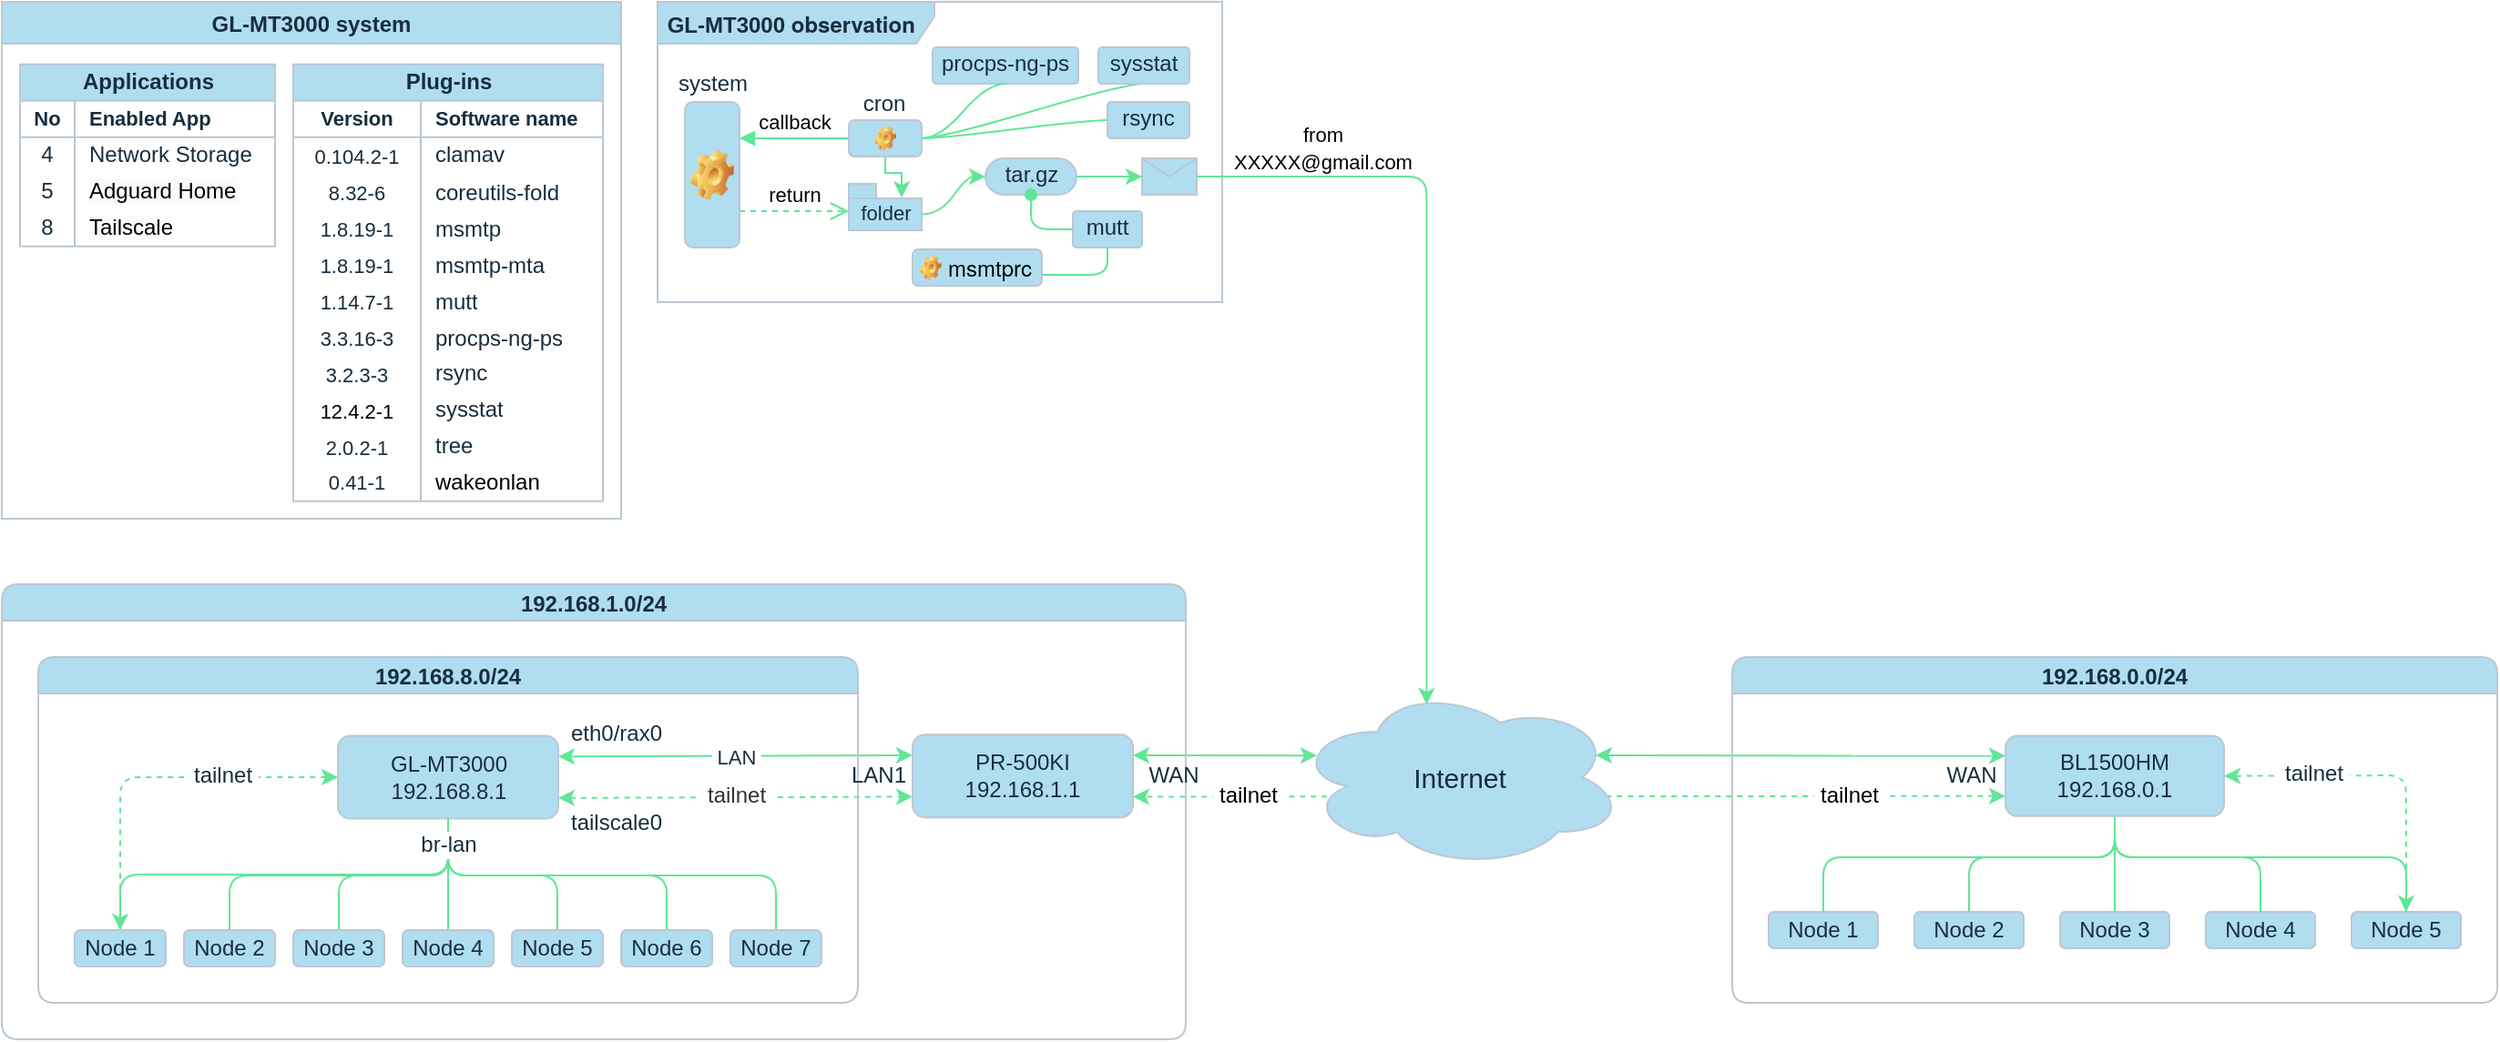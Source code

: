 <mxfile version="24.7.10">
  <diagram name="ページ1" id="pPS3xoXnqM6sQ-M2EUR3">
    <mxGraphModel dx="1714" dy="1180" grid="1" gridSize="10" guides="1" tooltips="1" connect="1" arrows="1" fold="1" page="1" pageScale="1" pageWidth="827" pageHeight="1169" math="0" shadow="0">
      <root>
        <mxCell id="0" />
        <mxCell id="1" parent="0" />
        <mxCell id="d0XWBxdPhGQJ4d_Kejqg-12" value="" style="group;" parent="1" vertex="1" connectable="0">
          <mxGeometry x="-260" y="150" width="50" height="30" as="geometry" />
        </mxCell>
        <mxCell id="EPcKyJtupVkzs-Td7eDg-127" value="" style="whiteSpace=wrap;html=1;rounded=1;arcSize=50;align=center;verticalAlign=middle;strokeWidth=1;autosize=1;spacing=4;treeFolding=1;treeMoving=1;newEdgeStyle={&quot;edgeStyle&quot;:&quot;entityRelationEdgeStyle&quot;,&quot;startArrow&quot;:&quot;none&quot;,&quot;endArrow&quot;:&quot;none&quot;,&quot;segment&quot;:10,&quot;curved&quot;:1,&quot;sourcePerimeterSpacing&quot;:0,&quot;targetPerimeterSpacing&quot;:0};labelBackgroundColor=none;fillColor=#B1DDF0;strokeColor=#BAC8D3;fontColor=#182E3E;container=1;" parent="d0XWBxdPhGQJ4d_Kejqg-12" vertex="1">
          <mxGeometry y="6" width="50" height="20" as="geometry" />
        </mxCell>
        <mxCell id="EPcKyJtupVkzs-Td7eDg-130" value="tar.gz" style="text;html=1;align=center;verticalAlign=middle;resizable=0;points=[];autosize=1;strokeColor=none;fillColor=none;fontSize=12;labelBackgroundColor=none;fontColor=#182E3E;" parent="d0XWBxdPhGQJ4d_Kejqg-12" vertex="1">
          <mxGeometry width="50" height="30" as="geometry" />
        </mxCell>
        <mxCell id="TBqUn7i90Os5dq9h37R5-158" value="" style="endArrow=classic;html=1;rounded=1;endFill=1;startArrow=classic;startFill=1;movable=1;resizable=1;rotatable=1;deletable=1;editable=1;locked=0;connectable=1;entryX=1;entryY=0.75;entryDx=0;entryDy=0;dashed=1;labelBackgroundColor=none;fontColor=default;labelBorderColor=none;strokeColor=#60E696;exitX=0;exitY=0.75;exitDx=0;exitDy=0;" parent="1" source="kzrcRRMVnFZcNm3w-rYZ-16" target="TBqUn7i90Os5dq9h37R5-46" edge="1">
          <mxGeometry relative="1" as="geometry">
            <mxPoint x="-250" y="710" as="sourcePoint" />
            <mxPoint x="-180" y="527.43" as="targetPoint" />
          </mxGeometry>
        </mxCell>
        <mxCell id="TBqUn7i90Os5dq9h37R5-169" value="&lt;font color=&quot;#000000&quot; style=&quot;font-size: 12px;&quot;&gt;&amp;nbsp;tailnet&amp;nbsp;&lt;/font&gt;" style="edgeLabel;html=1;align=center;verticalAlign=middle;resizable=0;points=[];labelBackgroundColor=default;labelBorderColor=none;rounded=1;fontColor=#182E3E;fontSize=12;" parent="TBqUn7i90Os5dq9h37R5-158" vertex="1" connectable="0">
          <mxGeometry x="0.617" y="1" relative="1" as="geometry">
            <mxPoint x="-29" y="-2" as="offset" />
          </mxGeometry>
        </mxCell>
        <mxCell id="TBqUn7i90Os5dq9h37R5-170" value="&lt;font color=&quot;#000000&quot; style=&quot;font-size: 12px;&quot;&gt;&amp;nbsp;tailnet&amp;nbsp;&lt;/font&gt;" style="edgeLabel;html=1;align=center;verticalAlign=middle;resizable=0;points=[];labelBackgroundColor=default;labelBorderColor=none;rounded=1;fontColor=#182E3E;fontSize=12;" parent="TBqUn7i90Os5dq9h37R5-158" vertex="1" connectable="0">
          <mxGeometry x="-0.722" y="-1" relative="1" as="geometry">
            <mxPoint x="-20" as="offset" />
          </mxGeometry>
        </mxCell>
        <mxCell id="TBqUn7i90Os5dq9h37R5-149" value="&lt;font style=&quot;font-size: 15px;&quot;&gt;Internet&lt;/font&gt;" style="ellipse;shape=cloud;whiteSpace=wrap;html=1;align=center;verticalAlign=middle;fontFamily=Helvetica;fontSize=12;labelBackgroundColor=none;labelBorderColor=none;rounded=1;fillColor=#B1DDF0;fontColor=#182E3E;strokeColor=#BAC8D3;" parent="1" vertex="1">
          <mxGeometry x="-90" y="446.03" width="180.5" height="100" as="geometry" />
        </mxCell>
        <mxCell id="TBqUn7i90Os5dq9h37R5-86" value="" style="endArrow=classic;html=1;rounded=1;endFill=1;startArrow=classic;startFill=1;movable=1;resizable=1;rotatable=1;deletable=1;editable=1;locked=0;connectable=1;entryX=1;entryY=0.25;entryDx=0;entryDy=0;labelBackgroundColor=none;fontColor=default;labelBorderColor=none;strokeColor=#60E696;" parent="1" target="TBqUn7i90Os5dq9h37R5-46" edge="1">
          <mxGeometry relative="1" as="geometry">
            <mxPoint x="-78" y="484.1" as="sourcePoint" />
            <mxPoint x="-190" y="495.43" as="targetPoint" />
          </mxGeometry>
        </mxCell>
        <mxCell id="TBqUn7i90Os5dq9h37R5-88" value="" style="endArrow=classic;html=1;rounded=1;endFill=1;startArrow=classic;startFill=1;movable=1;resizable=1;rotatable=1;deletable=1;editable=1;locked=0;connectable=1;labelBackgroundColor=none;fontColor=default;labelBorderColor=none;strokeColor=#60E696;entryX=0;entryY=0.25;entryDx=0;entryDy=0;" parent="1" target="kzrcRRMVnFZcNm3w-rYZ-16" edge="1">
          <mxGeometry relative="1" as="geometry">
            <mxPoint x="75" y="484" as="sourcePoint" />
            <mxPoint x="120" y="484" as="targetPoint" />
          </mxGeometry>
        </mxCell>
        <mxCell id="TBqUn7i90Os5dq9h37R5-55" value="192.168.0.0/24" style="swimlane;startSize=20;horizontal=1;containerType=tree;newEdgeStyle={&quot;edgeStyle&quot;:&quot;elbowEdgeStyle&quot;,&quot;startArrow&quot;:&quot;none&quot;,&quot;endArrow&quot;:&quot;none&quot;};fillStyle=auto;movable=1;resizable=1;rotatable=1;deletable=1;editable=1;locked=0;connectable=1;labelBackgroundColor=none;labelBorderColor=none;rounded=1;fillColor=#B1DDF0;strokeColor=#BAC8D3;fontColor=#182E3E;container=0;" parent="1" vertex="1">
          <mxGeometry x="150" y="430" width="420" height="190" as="geometry">
            <mxRectangle x="30" y="520" width="120" height="30" as="alternateBounds" />
          </mxGeometry>
        </mxCell>
        <mxCell id="TBqUn7i90Os5dq9h37R5-180" value="Node 5" style="whiteSpace=wrap;html=1;align=center;verticalAlign=middle;treeFolding=1;treeMoving=1;newEdgeStyle={&quot;edgeStyle&quot;:&quot;elbowEdgeStyle&quot;,&quot;startArrow&quot;:&quot;none&quot;,&quot;endArrow&quot;:&quot;none&quot;};fontFamily=Helvetica;fontSize=12;labelBackgroundColor=none;labelBorderColor=none;rounded=1;fillColor=#B1DDF0;strokeColor=#BAC8D3;fontColor=#182E3E;" parent="1" vertex="1">
          <mxGeometry x="490" y="570" width="60" height="20" as="geometry" />
        </mxCell>
        <mxCell id="TBqUn7i90Os5dq9h37R5-176" value="Node 4" style="whiteSpace=wrap;html=1;align=center;verticalAlign=middle;treeFolding=1;treeMoving=1;newEdgeStyle={&quot;edgeStyle&quot;:&quot;elbowEdgeStyle&quot;,&quot;startArrow&quot;:&quot;none&quot;,&quot;endArrow&quot;:&quot;none&quot;};fontFamily=Helvetica;fontSize=12;labelBackgroundColor=none;labelBorderColor=none;rounded=1;fillColor=#B1DDF0;strokeColor=#BAC8D3;fontColor=#182E3E;" parent="1" vertex="1">
          <mxGeometry x="410" y="570" width="60" height="20" as="geometry" />
        </mxCell>
        <mxCell id="TBqUn7i90Os5dq9h37R5-178" style="edgeStyle=elbowEdgeStyle;rounded=0;orthogonalLoop=1;jettySize=auto;html=1;startArrow=none;endArrow=none;entryX=0.5;entryY=0;entryDx=0;entryDy=0;labelBackgroundColor=none;strokeColor=#EEEEEE;fontColor=default;" parent="1" source="TBqUn7i90Os5dq9h37R5-176" target="TBqUn7i90Os5dq9h37R5-176" edge="1">
          <mxGeometry relative="1" as="geometry" />
        </mxCell>
        <mxCell id="TBqUn7i90Os5dq9h37R5-156" value="Node 3" style="whiteSpace=wrap;html=1;align=center;verticalAlign=middle;treeFolding=1;treeMoving=1;newEdgeStyle={&quot;edgeStyle&quot;:&quot;elbowEdgeStyle&quot;,&quot;startArrow&quot;:&quot;none&quot;,&quot;endArrow&quot;:&quot;none&quot;};fontFamily=Helvetica;fontSize=12;labelBackgroundColor=none;labelBorderColor=none;rounded=1;fillColor=#B1DDF0;strokeColor=#BAC8D3;fontColor=#182E3E;" parent="1" vertex="1">
          <mxGeometry x="330" y="570" width="60" height="20" as="geometry" />
        </mxCell>
        <mxCell id="TBqUn7i90Os5dq9h37R5-172" value="Node 2" style="whiteSpace=wrap;html=1;align=center;verticalAlign=middle;treeFolding=1;treeMoving=1;newEdgeStyle={&quot;edgeStyle&quot;:&quot;elbowEdgeStyle&quot;,&quot;startArrow&quot;:&quot;none&quot;,&quot;endArrow&quot;:&quot;none&quot;};fontFamily=Helvetica;fontSize=12;labelBackgroundColor=none;labelBorderColor=none;rounded=1;fillColor=#B1DDF0;strokeColor=#BAC8D3;fontColor=#182E3E;" parent="1" vertex="1">
          <mxGeometry x="250" y="570" width="60" height="20" as="geometry" />
        </mxCell>
        <mxCell id="TBqUn7i90Os5dq9h37R5-174" value="Node 1" style="whiteSpace=wrap;html=1;align=center;verticalAlign=middle;treeFolding=1;treeMoving=1;newEdgeStyle={&quot;edgeStyle&quot;:&quot;elbowEdgeStyle&quot;,&quot;startArrow&quot;:&quot;none&quot;,&quot;endArrow&quot;:&quot;none&quot;};fontFamily=Helvetica;fontSize=12;labelBackgroundColor=none;labelBorderColor=none;rounded=1;fillColor=#B1DDF0;strokeColor=#BAC8D3;fontColor=#182E3E;" parent="1" vertex="1">
          <mxGeometry x="170" y="570" width="60" height="20" as="geometry" />
        </mxCell>
        <mxCell id="TBqUn7i90Os5dq9h37R5-181" value="" style="edgeStyle=elbowEdgeStyle;elbow=vertical;sourcePerimeterSpacing=0;targetPerimeterSpacing=0;startArrow=none;endArrow=none;rounded=1;curved=0;fontFamily=Helvetica;fontSize=12;fontColor=default;labelBackgroundColor=none;labelBorderColor=none;strokeColor=#EEEEEE;entryX=0.5;entryY=0;entryDx=0;entryDy=0;exitX=0.5;exitY=1;exitDx=0;exitDy=0;" parent="1" target="TBqUn7i90Os5dq9h37R5-180" edge="1">
          <mxGeometry relative="1" as="geometry">
            <mxPoint x="360" y="514.17" as="sourcePoint" />
            <mxPoint x="140" y="510" as="targetPoint" />
            <Array as="points">
              <mxPoint x="440" y="540" />
            </Array>
          </mxGeometry>
        </mxCell>
        <mxCell id="TBqUn7i90Os5dq9h37R5-177" value="" style="edgeStyle=elbowEdgeStyle;elbow=vertical;sourcePerimeterSpacing=0;targetPerimeterSpacing=0;startArrow=none;endArrow=none;rounded=1;curved=0;fontFamily=Helvetica;fontSize=12;fontColor=default;exitX=0.5;exitY=1;exitDx=0;exitDy=0;labelBackgroundColor=none;labelBorderColor=none;strokeColor=#EEEEEE;entryX=0.5;entryY=0;entryDx=0;entryDy=0;" parent="1" target="TBqUn7i90Os5dq9h37R5-176" edge="1">
          <mxGeometry relative="1" as="geometry">
            <mxPoint x="360" y="514.17" as="sourcePoint" />
            <mxPoint x="50" y="510" as="targetPoint" />
            <Array as="points">
              <mxPoint x="400" y="540" />
            </Array>
          </mxGeometry>
        </mxCell>
        <mxCell id="TBqUn7i90Os5dq9h37R5-157" value="" style="edgeStyle=elbowEdgeStyle;elbow=vertical;sourcePerimeterSpacing=0;targetPerimeterSpacing=0;startArrow=none;endArrow=none;rounded=1;curved=0;fontFamily=Helvetica;fontSize=12;fontColor=default;exitX=0.5;exitY=1;exitDx=0;exitDy=0;labelBackgroundColor=none;labelBorderColor=none;strokeColor=#EEEEEE;entryX=0.5;entryY=0;entryDx=0;entryDy=0;" parent="1" target="TBqUn7i90Os5dq9h37R5-156" edge="1">
          <mxGeometry relative="1" as="geometry">
            <mxPoint x="360" y="514.17" as="sourcePoint" />
            <mxPoint x="320" y="540" as="targetPoint" />
            <Array as="points">
              <mxPoint x="310" y="530" />
            </Array>
          </mxGeometry>
        </mxCell>
        <mxCell id="TBqUn7i90Os5dq9h37R5-173" value="" style="edgeStyle=elbowEdgeStyle;elbow=vertical;sourcePerimeterSpacing=0;targetPerimeterSpacing=0;startArrow=none;endArrow=none;rounded=1;curved=0;fontFamily=Helvetica;fontSize=12;fontColor=default;exitX=0.5;exitY=1;exitDx=0;exitDy=0;labelBackgroundColor=none;labelBorderColor=none;strokeColor=#EEEEEE;entryX=0.5;entryY=0;entryDx=0;entryDy=0;" parent="1" target="TBqUn7i90Os5dq9h37R5-172" edge="1">
          <mxGeometry relative="1" as="geometry">
            <mxPoint x="360" y="514.17" as="sourcePoint" />
            <mxPoint x="240" y="550" as="targetPoint" />
            <Array as="points">
              <mxPoint x="320" y="540" />
            </Array>
          </mxGeometry>
        </mxCell>
        <mxCell id="TBqUn7i90Os5dq9h37R5-175" value="" style="edgeStyle=elbowEdgeStyle;elbow=vertical;sourcePerimeterSpacing=0;targetPerimeterSpacing=0;startArrow=none;endArrow=none;rounded=1;curved=0;fontFamily=Helvetica;fontSize=12;fontColor=default;labelBackgroundColor=none;labelBorderColor=none;strokeColor=#EEEEEE;entryX=0.5;entryY=0;entryDx=0;entryDy=0;exitX=0.5;exitY=1;exitDx=0;exitDy=0;" parent="1" target="TBqUn7i90Os5dq9h37R5-174" edge="1">
          <mxGeometry relative="1" as="geometry">
            <mxPoint x="360" y="514.17" as="sourcePoint" />
            <mxPoint x="160" y="520" as="targetPoint" />
            <Array as="points">
              <mxPoint x="280" y="540" />
            </Array>
          </mxGeometry>
        </mxCell>
        <mxCell id="kzrcRRMVnFZcNm3w-rYZ-10" value="Node 5" style="whiteSpace=wrap;html=1;align=center;verticalAlign=middle;treeFolding=1;treeMoving=1;newEdgeStyle={&quot;edgeStyle&quot;:&quot;elbowEdgeStyle&quot;,&quot;startArrow&quot;:&quot;none&quot;,&quot;endArrow&quot;:&quot;none&quot;};fontFamily=Helvetica;fontSize=12;labelBackgroundColor=none;labelBorderColor=none;rounded=1;fillColor=#B1DDF0;strokeColor=#BAC8D3;fontColor=#182E3E;" parent="1" vertex="1">
          <mxGeometry x="490" y="570" width="60" height="20" as="geometry" />
        </mxCell>
        <mxCell id="kzrcRRMVnFZcNm3w-rYZ-11" value="Node 4" style="whiteSpace=wrap;html=1;align=center;verticalAlign=middle;treeFolding=1;treeMoving=1;newEdgeStyle={&quot;edgeStyle&quot;:&quot;elbowEdgeStyle&quot;,&quot;startArrow&quot;:&quot;none&quot;,&quot;endArrow&quot;:&quot;none&quot;};fontFamily=Helvetica;fontSize=12;labelBackgroundColor=none;labelBorderColor=none;rounded=1;fillColor=#B1DDF0;strokeColor=#BAC8D3;fontColor=#182E3E;" parent="1" vertex="1">
          <mxGeometry x="410" y="570" width="60" height="20" as="geometry" />
        </mxCell>
        <mxCell id="kzrcRRMVnFZcNm3w-rYZ-12" style="edgeStyle=elbowEdgeStyle;rounded=0;orthogonalLoop=1;jettySize=auto;html=1;startArrow=none;endArrow=none;entryX=0.5;entryY=0;entryDx=0;entryDy=0;labelBackgroundColor=none;strokeColor=#EEEEEE;fontColor=default;" parent="1" source="kzrcRRMVnFZcNm3w-rYZ-11" target="kzrcRRMVnFZcNm3w-rYZ-11" edge="1">
          <mxGeometry relative="1" as="geometry" />
        </mxCell>
        <mxCell id="kzrcRRMVnFZcNm3w-rYZ-13" value="Node 3" style="whiteSpace=wrap;html=1;align=center;verticalAlign=middle;treeFolding=1;treeMoving=1;newEdgeStyle={&quot;edgeStyle&quot;:&quot;elbowEdgeStyle&quot;,&quot;startArrow&quot;:&quot;none&quot;,&quot;endArrow&quot;:&quot;none&quot;};fontFamily=Helvetica;fontSize=12;labelBackgroundColor=none;labelBorderColor=none;rounded=1;fillColor=#B1DDF0;strokeColor=#BAC8D3;fontColor=#182E3E;" parent="1" vertex="1">
          <mxGeometry x="330" y="570" width="60" height="20" as="geometry" />
        </mxCell>
        <mxCell id="kzrcRRMVnFZcNm3w-rYZ-14" value="Node 2" style="whiteSpace=wrap;html=1;align=center;verticalAlign=middle;treeFolding=1;treeMoving=1;newEdgeStyle={&quot;edgeStyle&quot;:&quot;elbowEdgeStyle&quot;,&quot;startArrow&quot;:&quot;none&quot;,&quot;endArrow&quot;:&quot;none&quot;};fontFamily=Helvetica;fontSize=12;labelBackgroundColor=none;labelBorderColor=none;rounded=1;fillColor=#B1DDF0;strokeColor=#BAC8D3;fontColor=#182E3E;" parent="1" vertex="1">
          <mxGeometry x="250" y="570" width="60" height="20" as="geometry" />
        </mxCell>
        <mxCell id="kzrcRRMVnFZcNm3w-rYZ-15" value="Node 1" style="whiteSpace=wrap;html=1;align=center;verticalAlign=middle;treeFolding=1;treeMoving=1;newEdgeStyle={&quot;edgeStyle&quot;:&quot;elbowEdgeStyle&quot;,&quot;startArrow&quot;:&quot;none&quot;,&quot;endArrow&quot;:&quot;none&quot;};fontFamily=Helvetica;fontSize=12;labelBackgroundColor=none;labelBorderColor=none;rounded=1;fillColor=#B1DDF0;strokeColor=#BAC8D3;fontColor=#182E3E;" parent="1" vertex="1">
          <mxGeometry x="170" y="570" width="60" height="20" as="geometry" />
        </mxCell>
        <mxCell id="kzrcRRMVnFZcNm3w-rYZ-17" value="" style="edgeStyle=elbowEdgeStyle;elbow=vertical;sourcePerimeterSpacing=0;targetPerimeterSpacing=0;startArrow=none;endArrow=none;rounded=1;curved=0;fontFamily=Helvetica;fontSize=12;fontColor=default;labelBackgroundColor=none;labelBorderColor=none;strokeColor=#60E696;entryX=0.5;entryY=0;entryDx=0;entryDy=0;exitX=0.5;exitY=1;exitDx=0;exitDy=0;" parent="1" source="kzrcRRMVnFZcNm3w-rYZ-16" target="kzrcRRMVnFZcNm3w-rYZ-10" edge="1">
          <mxGeometry relative="1" as="geometry">
            <mxPoint x="290" y="486" as="sourcePoint" />
            <mxPoint x="140" y="510" as="targetPoint" />
            <Array as="points">
              <mxPoint x="440" y="540" />
            </Array>
          </mxGeometry>
        </mxCell>
        <mxCell id="kzrcRRMVnFZcNm3w-rYZ-18" value="" style="edgeStyle=elbowEdgeStyle;elbow=vertical;sourcePerimeterSpacing=0;targetPerimeterSpacing=0;startArrow=none;endArrow=none;rounded=1;curved=0;fontFamily=Helvetica;fontSize=12;fontColor=default;exitX=0.5;exitY=1;exitDx=0;exitDy=0;labelBackgroundColor=none;labelBorderColor=none;strokeColor=#60E696;entryX=0.5;entryY=0;entryDx=0;entryDy=0;" parent="1" source="kzrcRRMVnFZcNm3w-rYZ-16" target="kzrcRRMVnFZcNm3w-rYZ-11" edge="1">
          <mxGeometry relative="1" as="geometry">
            <mxPoint x="300" y="580" as="sourcePoint" />
            <mxPoint x="50" y="510" as="targetPoint" />
            <Array as="points">
              <mxPoint x="400" y="540" />
            </Array>
          </mxGeometry>
        </mxCell>
        <mxCell id="kzrcRRMVnFZcNm3w-rYZ-19" value="" style="edgeStyle=elbowEdgeStyle;elbow=vertical;sourcePerimeterSpacing=0;targetPerimeterSpacing=0;startArrow=none;endArrow=none;rounded=1;curved=0;fontFamily=Helvetica;fontSize=12;fontColor=default;exitX=0.5;exitY=1;exitDx=0;exitDy=0;labelBackgroundColor=none;labelBorderColor=none;strokeColor=#60E696;entryX=0.5;entryY=0;entryDx=0;entryDy=0;" parent="1" source="kzrcRRMVnFZcNm3w-rYZ-16" target="kzrcRRMVnFZcNm3w-rYZ-13" edge="1">
          <mxGeometry relative="1" as="geometry">
            <mxPoint x="100" y="431.26" as="sourcePoint" />
            <mxPoint x="320" y="540" as="targetPoint" />
            <Array as="points">
              <mxPoint x="310" y="530" />
            </Array>
          </mxGeometry>
        </mxCell>
        <mxCell id="kzrcRRMVnFZcNm3w-rYZ-20" value="" style="edgeStyle=elbowEdgeStyle;elbow=vertical;sourcePerimeterSpacing=0;targetPerimeterSpacing=0;startArrow=none;endArrow=none;rounded=1;curved=0;fontFamily=Helvetica;fontSize=12;fontColor=default;exitX=0.5;exitY=1;exitDx=0;exitDy=0;labelBackgroundColor=none;labelBorderColor=none;strokeColor=#60E696;entryX=0.5;entryY=0;entryDx=0;entryDy=0;" parent="1" source="kzrcRRMVnFZcNm3w-rYZ-16" target="kzrcRRMVnFZcNm3w-rYZ-14" edge="1">
          <mxGeometry relative="1" as="geometry">
            <mxPoint x="186" y="486" as="sourcePoint" />
            <mxPoint x="240" y="550" as="targetPoint" />
            <Array as="points">
              <mxPoint x="320" y="540" />
            </Array>
          </mxGeometry>
        </mxCell>
        <mxCell id="kzrcRRMVnFZcNm3w-rYZ-21" value="" style="edgeStyle=elbowEdgeStyle;elbow=vertical;sourcePerimeterSpacing=0;targetPerimeterSpacing=0;startArrow=none;endArrow=none;rounded=1;curved=0;fontFamily=Helvetica;fontSize=12;fontColor=default;labelBackgroundColor=none;labelBorderColor=none;strokeColor=#60E696;entryX=0.5;entryY=0;entryDx=0;entryDy=0;exitX=0.5;exitY=1;exitDx=0;exitDy=0;" parent="1" source="kzrcRRMVnFZcNm3w-rYZ-16" target="kzrcRRMVnFZcNm3w-rYZ-15" edge="1">
          <mxGeometry relative="1" as="geometry">
            <mxPoint x="360" y="500" as="sourcePoint" />
            <mxPoint x="160" y="520" as="targetPoint" />
            <Array as="points">
              <mxPoint x="280" y="540" />
            </Array>
          </mxGeometry>
        </mxCell>
        <UserObject label="&lt;font style=&quot;vertical-align: inherit;&quot;&gt;&lt;font style=&quot;vertical-align: inherit;&quot;&gt;BL1500HM&lt;/font&gt;&lt;/font&gt;&lt;div&gt;&lt;font style=&quot;vertical-align: inherit;&quot;&gt;&lt;font style=&quot;vertical-align: inherit;&quot;&gt;192.168.0.1&lt;/font&gt;&lt;/font&gt;&lt;/div&gt;" treeRoot="1" id="kzrcRRMVnFZcNm3w-rYZ-16">
          <mxCell style="whiteSpace=wrap;html=1;align=center;treeFolding=1;treeMoving=1;newEdgeStyle={&quot;edgeStyle&quot;:&quot;elbowEdgeStyle&quot;,&quot;startArrow&quot;:&quot;none&quot;,&quot;endArrow&quot;:&quot;none&quot;};verticalAlign=middle;movable=1;resizable=1;rotatable=1;deletable=1;editable=1;locked=0;connectable=1;labelBackgroundColor=none;labelBorderColor=none;rounded=1;fillColor=#B1DDF0;strokeColor=#BAC8D3;fontColor=#182E3E;" parent="1" vertex="1">
            <mxGeometry x="300" y="473.26" width="120" height="44.172" as="geometry" />
          </mxCell>
        </UserObject>
        <mxCell id="kzrcRRMVnFZcNm3w-rYZ-22" value="" style="edgeStyle=elbowEdgeStyle;elbow=vertical;sourcePerimeterSpacing=0;targetPerimeterSpacing=0;startArrow=classic;endArrow=classic;rounded=1;curved=0;movable=1;resizable=1;rotatable=1;deletable=1;editable=1;locked=0;connectable=1;startFill=1;endFill=1;dashed=1;labelBackgroundColor=none;fontColor=default;labelBorderColor=none;strokeColor=#60E696;entryX=0.5;entryY=0;entryDx=0;entryDy=0;exitX=1;exitY=0.5;exitDx=0;exitDy=0;" parent="1" source="kzrcRRMVnFZcNm3w-rYZ-16" target="kzrcRRMVnFZcNm3w-rYZ-10" edge="1">
          <mxGeometry relative="1" as="geometry">
            <mxPoint x="430" y="495" as="sourcePoint" />
            <mxPoint x="200" y="570" as="targetPoint" />
            <Array as="points">
              <mxPoint x="480" y="495" />
            </Array>
          </mxGeometry>
        </mxCell>
        <mxCell id="kzrcRRMVnFZcNm3w-rYZ-23" value="&lt;span style=&quot;text-wrap: wrap; text-align: left;&quot;&gt;&amp;nbsp;&lt;/span&gt;&lt;span style=&quot;text-wrap: wrap; text-align: left;&quot;&gt;tailnet&amp;nbsp;&lt;/span&gt;" style="edgeLabel;html=1;align=center;verticalAlign=middle;resizable=0;points=[];fontFamily=Helvetica;fontSize=12;labelBackgroundColor=default;labelBorderColor=none;rounded=1;fontColor=#182E3E;" parent="kzrcRRMVnFZcNm3w-rYZ-22" vertex="1" connectable="0">
          <mxGeometry x="-0.27" relative="1" as="geometry">
            <mxPoint x="-15" y="-1" as="offset" />
          </mxGeometry>
        </mxCell>
        <mxCell id="kzrcRRMVnFZcNm3w-rYZ-25" value="WAN" style="edgeLabel;html=1;align=center;verticalAlign=middle;resizable=0;points=[];fontFamily=Helvetica;fontSize=12;labelBackgroundColor=none;labelBorderColor=none;rounded=1;fontColor=#182E3E;" parent="1" vertex="1" connectable="0">
          <mxGeometry x="290" y="508" as="geometry">
            <mxPoint x="-9" y="-13" as="offset" />
          </mxGeometry>
        </mxCell>
        <mxCell id="EPcKyJtupVkzs-Td7eDg-65" value="" style="group;labelBackgroundColor=none;fontColor=#182E3E;" parent="1" vertex="1" connectable="0">
          <mxGeometry x="-800" y="70" width="340" height="290" as="geometry" />
        </mxCell>
        <mxCell id="EPcKyJtupVkzs-Td7eDg-1" value="Applications" style="shape=table;startSize=20;container=1;collapsible=1;childLayout=tableLayout;fixedRows=1;rowLines=0;fontStyle=1;align=center;resizeLast=1;html=1;labelBackgroundColor=none;fillColor=#B1DDF0;strokeColor=#BAC8D3;fontColor=#182E3E;" parent="EPcKyJtupVkzs-Td7eDg-65" vertex="1">
          <mxGeometry x="10" y="34.35" width="140" height="100" as="geometry" />
        </mxCell>
        <mxCell id="EPcKyJtupVkzs-Td7eDg-2" value="" style="shape=tableRow;horizontal=0;startSize=0;swimlaneHead=0;swimlaneBody=0;fillColor=none;collapsible=0;dropTarget=0;points=[[0,0.5],[1,0.5]];portConstraint=eastwest;top=0;left=0;right=0;bottom=1;labelBackgroundColor=none;strokeColor=#BAC8D3;fontColor=#182E3E;" parent="EPcKyJtupVkzs-Td7eDg-1" vertex="1">
          <mxGeometry y="20" width="140" height="20" as="geometry" />
        </mxCell>
        <mxCell id="EPcKyJtupVkzs-Td7eDg-3" value="No" style="shape=partialRectangle;connectable=0;fillColor=none;top=0;left=0;bottom=0;right=0;fontStyle=1;overflow=hidden;whiteSpace=wrap;html=1;fontSize=11;labelBackgroundColor=none;strokeColor=#BAC8D3;fontColor=#182E3E;" parent="EPcKyJtupVkzs-Td7eDg-2" vertex="1">
          <mxGeometry width="30" height="20" as="geometry">
            <mxRectangle width="30" height="20" as="alternateBounds" />
          </mxGeometry>
        </mxCell>
        <mxCell id="EPcKyJtupVkzs-Td7eDg-4" value="&lt;font style=&quot;font-size: 11px;&quot;&gt;Enabled App&lt;/font&gt;" style="shape=partialRectangle;connectable=0;fillColor=none;top=0;left=0;bottom=0;right=0;align=left;spacingLeft=6;fontStyle=1;overflow=hidden;whiteSpace=wrap;html=1;labelBackgroundColor=none;strokeColor=#BAC8D3;fontColor=#182E3E;fontSize=11;" parent="EPcKyJtupVkzs-Td7eDg-2" vertex="1">
          <mxGeometry x="30" width="110" height="20" as="geometry">
            <mxRectangle width="110" height="20" as="alternateBounds" />
          </mxGeometry>
        </mxCell>
        <mxCell id="EPcKyJtupVkzs-Td7eDg-5" value="" style="shape=tableRow;horizontal=0;startSize=0;swimlaneHead=0;swimlaneBody=0;fillColor=none;collapsible=0;dropTarget=0;points=[[0,0.5],[1,0.5]];portConstraint=eastwest;top=0;left=0;right=0;bottom=0;labelBackgroundColor=none;strokeColor=#BAC8D3;fontColor=#182E3E;" parent="EPcKyJtupVkzs-Td7eDg-1" vertex="1">
          <mxGeometry y="40" width="140" height="20" as="geometry" />
        </mxCell>
        <mxCell id="EPcKyJtupVkzs-Td7eDg-6" value="4" style="shape=partialRectangle;connectable=0;fillColor=none;top=0;left=0;bottom=0;right=0;editable=1;overflow=hidden;whiteSpace=wrap;html=1;labelBackgroundColor=none;strokeColor=#BAC8D3;fontColor=#182E3E;" parent="EPcKyJtupVkzs-Td7eDg-5" vertex="1">
          <mxGeometry width="30" height="20" as="geometry">
            <mxRectangle width="30" height="20" as="alternateBounds" />
          </mxGeometry>
        </mxCell>
        <mxCell id="EPcKyJtupVkzs-Td7eDg-7" value="Network Storage" style="shape=partialRectangle;connectable=0;fillColor=none;top=0;left=0;bottom=0;right=0;align=left;spacingLeft=6;overflow=hidden;whiteSpace=wrap;html=1;labelBackgroundColor=none;strokeColor=#BAC8D3;fontColor=#182E3E;" parent="EPcKyJtupVkzs-Td7eDg-5" vertex="1">
          <mxGeometry x="30" width="110" height="20" as="geometry">
            <mxRectangle width="110" height="20" as="alternateBounds" />
          </mxGeometry>
        </mxCell>
        <mxCell id="EPcKyJtupVkzs-Td7eDg-8" value="" style="shape=tableRow;horizontal=0;startSize=0;swimlaneHead=0;swimlaneBody=0;fillColor=none;collapsible=0;dropTarget=0;points=[[0,0.5],[1,0.5]];portConstraint=eastwest;top=0;left=0;right=0;bottom=0;labelBackgroundColor=none;strokeColor=#BAC8D3;fontColor=#182E3E;" parent="EPcKyJtupVkzs-Td7eDg-1" vertex="1">
          <mxGeometry y="60" width="140" height="20" as="geometry" />
        </mxCell>
        <mxCell id="EPcKyJtupVkzs-Td7eDg-9" value="5" style="shape=partialRectangle;connectable=0;fillColor=none;top=0;left=0;bottom=0;right=0;editable=1;overflow=hidden;whiteSpace=wrap;html=1;labelBackgroundColor=none;strokeColor=#BAC8D3;fontColor=#182E3E;" parent="EPcKyJtupVkzs-Td7eDg-8" vertex="1">
          <mxGeometry width="30" height="20" as="geometry">
            <mxRectangle width="30" height="20" as="alternateBounds" />
          </mxGeometry>
        </mxCell>
        <mxCell id="EPcKyJtupVkzs-Td7eDg-10" value="&lt;span style=&quot;color: rgb(0, 0, 0); font-family: Helvetica; font-size: 12px; font-style: normal; font-variant-ligatures: normal; font-variant-caps: normal; font-weight: 400; letter-spacing: normal; orphans: 2; text-align: left; text-indent: 0px; text-transform: none; widows: 2; word-spacing: 0px; -webkit-text-stroke-width: 0px; white-space: normal; background-color: rgb(251, 251, 251); text-decoration-thickness: initial; text-decoration-style: initial; text-decoration-color: initial; display: inline !important; float: none;&quot;&gt;Adguard Home&lt;/span&gt;" style="shape=partialRectangle;connectable=0;fillColor=none;top=0;left=0;bottom=0;right=0;align=left;spacingLeft=6;overflow=hidden;whiteSpace=wrap;html=1;labelBackgroundColor=none;strokeColor=#BAC8D3;fontColor=#182E3E;" parent="EPcKyJtupVkzs-Td7eDg-8" vertex="1">
          <mxGeometry x="30" width="110" height="20" as="geometry">
            <mxRectangle width="110" height="20" as="alternateBounds" />
          </mxGeometry>
        </mxCell>
        <mxCell id="EPcKyJtupVkzs-Td7eDg-11" value="" style="shape=tableRow;horizontal=0;startSize=0;swimlaneHead=0;swimlaneBody=0;fillColor=none;collapsible=0;dropTarget=0;points=[[0,0.5],[1,0.5]];portConstraint=eastwest;top=0;left=0;right=0;bottom=0;labelBackgroundColor=none;strokeColor=#BAC8D3;fontColor=#182E3E;" parent="EPcKyJtupVkzs-Td7eDg-1" vertex="1">
          <mxGeometry y="80" width="140" height="20" as="geometry" />
        </mxCell>
        <mxCell id="EPcKyJtupVkzs-Td7eDg-12" value="8" style="shape=partialRectangle;connectable=0;fillColor=none;top=0;left=0;bottom=0;right=0;editable=1;overflow=hidden;whiteSpace=wrap;html=1;labelBackgroundColor=none;strokeColor=#BAC8D3;fontColor=#182E3E;" parent="EPcKyJtupVkzs-Td7eDg-11" vertex="1">
          <mxGeometry width="30" height="20" as="geometry">
            <mxRectangle width="30" height="20" as="alternateBounds" />
          </mxGeometry>
        </mxCell>
        <mxCell id="EPcKyJtupVkzs-Td7eDg-13" value="&lt;meta charset=&quot;utf-8&quot;&gt;&lt;span style=&quot;color: rgb(0, 0, 0); font-family: Helvetica; font-size: 12px; font-style: normal; font-variant-ligatures: normal; font-variant-caps: normal; font-weight: 400; letter-spacing: normal; orphans: 2; text-align: left; text-indent: 0px; text-transform: none; widows: 2; word-spacing: 0px; -webkit-text-stroke-width: 0px; white-space: normal; background-color: rgb(251, 251, 251); text-decoration-thickness: initial; text-decoration-style: initial; text-decoration-color: initial; display: inline !important; float: none;&quot;&gt;Tailscale&lt;/span&gt;" style="shape=partialRectangle;connectable=0;fillColor=none;top=0;left=0;bottom=0;right=0;align=left;spacingLeft=6;overflow=hidden;whiteSpace=wrap;html=1;labelBackgroundColor=none;strokeColor=#BAC8D3;fontColor=#182E3E;" parent="EPcKyJtupVkzs-Td7eDg-11" vertex="1">
          <mxGeometry x="30" width="110" height="20" as="geometry">
            <mxRectangle width="110" height="20" as="alternateBounds" />
          </mxGeometry>
        </mxCell>
        <mxCell id="EPcKyJtupVkzs-Td7eDg-64" value="GL-MT3000 system" style="swimlane;strokeColor=#BAC8D3;fontColor=#182E3E;fillColor=#B1DDF0;container=0;labelBackgroundColor=none;" parent="EPcKyJtupVkzs-Td7eDg-65" vertex="1">
          <mxGeometry width="340" height="284" as="geometry" />
        </mxCell>
        <mxCell id="EPcKyJtupVkzs-Td7eDg-14" value="Plug-ins" style="shape=table;startSize=20;container=1;collapsible=1;childLayout=tableLayout;fixedRows=1;rowLines=0;fontStyle=1;align=center;resizeLast=1;html=1;spacing=2;labelBackgroundColor=none;fillColor=#B1DDF0;strokeColor=#BAC8D3;fontColor=#182E3E;" parent="EPcKyJtupVkzs-Td7eDg-65" vertex="1">
          <mxGeometry x="160" y="34.35" width="170" height="240" as="geometry">
            <mxRectangle x="-580" y="110" width="80" height="30" as="alternateBounds" />
          </mxGeometry>
        </mxCell>
        <mxCell id="EPcKyJtupVkzs-Td7eDg-15" value="" style="shape=tableRow;horizontal=0;startSize=0;swimlaneHead=0;swimlaneBody=0;fillColor=none;collapsible=0;dropTarget=0;points=[[0,0.5],[1,0.5]];portConstraint=eastwest;top=0;left=0;right=0;bottom=1;labelBackgroundColor=none;strokeColor=#BAC8D3;fontColor=#182E3E;" parent="EPcKyJtupVkzs-Td7eDg-14" vertex="1">
          <mxGeometry y="20" width="170" height="20" as="geometry" />
        </mxCell>
        <mxCell id="EPcKyJtupVkzs-Td7eDg-16" value="Version" style="shape=partialRectangle;connectable=0;fillColor=none;top=0;left=0;bottom=0;right=0;fontStyle=1;overflow=hidden;fontSize=11;align=center;html=1;labelBackgroundColor=none;strokeColor=#BAC8D3;fontColor=#182E3E;" parent="EPcKyJtupVkzs-Td7eDg-15" vertex="1">
          <mxGeometry width="70" height="20" as="geometry">
            <mxRectangle width="70" height="20" as="alternateBounds" />
          </mxGeometry>
        </mxCell>
        <mxCell id="EPcKyJtupVkzs-Td7eDg-17" value="Software name" style="shape=partialRectangle;connectable=0;fillColor=none;top=0;left=0;bottom=0;right=0;align=left;spacingLeft=6;fontStyle=1;overflow=hidden;html=1;fontSize=11;whiteSpace=wrap;labelBackgroundColor=none;strokeColor=#BAC8D3;fontColor=#182E3E;" parent="EPcKyJtupVkzs-Td7eDg-15" vertex="1">
          <mxGeometry x="70" width="100" height="20" as="geometry">
            <mxRectangle width="100" height="20" as="alternateBounds" />
          </mxGeometry>
        </mxCell>
        <mxCell id="EPcKyJtupVkzs-Td7eDg-18" value="" style="shape=tableRow;horizontal=0;startSize=0;swimlaneHead=0;swimlaneBody=0;fillColor=none;collapsible=0;dropTarget=0;points=[[0,0.5],[1,0.5]];portConstraint=eastwest;top=0;left=0;right=0;bottom=0;labelBackgroundColor=none;strokeColor=#BAC8D3;fontColor=#182E3E;swimlaneFillColor=none;strokeWidth=1;" parent="EPcKyJtupVkzs-Td7eDg-14" vertex="1">
          <mxGeometry y="40" width="170" height="20" as="geometry" />
        </mxCell>
        <mxCell id="EPcKyJtupVkzs-Td7eDg-19" value="&lt;p style=&quot;margin: 0px; font-variant-numeric: normal; font-variant-east-asian: normal; font-variant-alternates: normal; font-size-adjust: none; font-kerning: auto; font-optical-sizing: auto; font-feature-settings: normal; font-variation-settings: normal; font-variant-position: normal; font-stretch: normal; font-size: 11px; line-height: normal; text-align: start;&quot; class=&quot;p1&quot;&gt;&lt;font style=&quot;font-size: 11px;&quot;&gt;0.104.2-1&lt;/font&gt;&lt;/p&gt;" style="shape=partialRectangle;connectable=0;fillColor=none;top=0;left=0;bottom=0;right=0;editable=1;overflow=hidden;whiteSpace=wrap;html=1;fontSize=11;fontFamily=Helvetica;fontStyle=0;labelBackgroundColor=none;strokeColor=#BAC8D3;fontColor=#182E3E;" parent="EPcKyJtupVkzs-Td7eDg-18" vertex="1">
          <mxGeometry width="70" height="20" as="geometry">
            <mxRectangle width="70" height="20" as="alternateBounds" />
          </mxGeometry>
        </mxCell>
        <mxCell id="EPcKyJtupVkzs-Td7eDg-20" value="clamav" style="shape=partialRectangle;connectable=0;fillColor=none;top=0;left=0;bottom=0;right=0;align=left;spacingLeft=6;overflow=hidden;whiteSpace=wrap;html=1;fontFamily=Helvetica;fontSize=12;labelBackgroundColor=none;strokeColor=#BAC8D3;fontColor=#182E3E;" parent="EPcKyJtupVkzs-Td7eDg-18" vertex="1">
          <mxGeometry x="70" width="100" height="20" as="geometry">
            <mxRectangle width="100" height="20" as="alternateBounds" />
          </mxGeometry>
        </mxCell>
        <mxCell id="EPcKyJtupVkzs-Td7eDg-21" value="" style="shape=tableRow;horizontal=0;startSize=0;swimlaneHead=0;swimlaneBody=0;fillColor=none;collapsible=0;dropTarget=0;points=[[0,0.5],[1,0.5]];portConstraint=eastwest;top=0;left=0;right=0;bottom=0;labelBackgroundColor=none;strokeColor=#BAC8D3;fontColor=#182E3E;" parent="EPcKyJtupVkzs-Td7eDg-14" vertex="1">
          <mxGeometry y="60" width="170" height="20" as="geometry" />
        </mxCell>
        <mxCell id="EPcKyJtupVkzs-Td7eDg-22" value="&lt;p style=&quot;margin: 0px; font-variant-numeric: normal; font-variant-east-asian: normal; font-variant-alternates: normal; font-size-adjust: none; font-kerning: auto; font-optical-sizing: auto; font-feature-settings: normal; font-variation-settings: normal; font-variant-position: normal; font-stretch: normal; font-size: 11px; line-height: normal; text-align: start;&quot; class=&quot;p1&quot;&gt;8.32-6&lt;/p&gt;" style="shape=partialRectangle;connectable=0;fillColor=none;top=0;left=0;bottom=0;right=0;editable=1;overflow=hidden;whiteSpace=wrap;html=1;fontFamily=Helvetica;fontSize=11;fontStyle=0;labelBackgroundColor=none;strokeColor=#BAC8D3;fontColor=#182E3E;" parent="EPcKyJtupVkzs-Td7eDg-21" vertex="1">
          <mxGeometry width="70" height="20" as="geometry">
            <mxRectangle width="70" height="20" as="alternateBounds" />
          </mxGeometry>
        </mxCell>
        <mxCell id="EPcKyJtupVkzs-Td7eDg-23" value="&lt;p class=&quot;p1&quot; style=&quot;margin: 0px; font-variant-numeric: normal; font-variant-east-asian: normal; font-variant-alternates: normal; font-size-adjust: none; font-kerning: auto; font-optical-sizing: auto; font-feature-settings: normal; font-variation-settings: normal; font-variant-position: normal; font-stretch: normal; line-height: normal; font-size: 12px;&quot;&gt;&lt;font style=&quot;font-size: 12px;&quot;&gt;coreutils-fold&lt;/font&gt;&lt;/p&gt;" style="shape=partialRectangle;connectable=0;fillColor=none;top=0;left=0;bottom=0;right=0;align=left;spacingLeft=6;overflow=hidden;whiteSpace=wrap;html=1;fontFamily=Helvetica;fontSize=12;labelBackgroundColor=none;strokeColor=#BAC8D3;fontColor=#182E3E;" parent="EPcKyJtupVkzs-Td7eDg-21" vertex="1">
          <mxGeometry x="70" width="100" height="20" as="geometry">
            <mxRectangle width="100" height="20" as="alternateBounds" />
          </mxGeometry>
        </mxCell>
        <mxCell id="EPcKyJtupVkzs-Td7eDg-24" value="" style="shape=tableRow;horizontal=0;startSize=0;swimlaneHead=0;swimlaneBody=0;fillColor=none;collapsible=0;dropTarget=0;points=[[0,0.5],[1,0.5]];portConstraint=eastwest;top=0;left=0;right=0;bottom=0;labelBackgroundColor=none;strokeColor=#BAC8D3;fontColor=#182E3E;" parent="EPcKyJtupVkzs-Td7eDg-14" vertex="1">
          <mxGeometry y="80" width="170" height="20" as="geometry" />
        </mxCell>
        <mxCell id="EPcKyJtupVkzs-Td7eDg-25" value="&lt;p style=&quot;margin: 0px; font-variant-numeric: normal; font-variant-east-asian: normal; font-variant-alternates: normal; font-size-adjust: none; font-kerning: auto; font-optical-sizing: auto; font-feature-settings: normal; font-variation-settings: normal; font-variant-position: normal; font-stretch: normal; font-size: 11px; line-height: normal; text-align: start;&quot; class=&quot;p1&quot;&gt;1.8.19-1&lt;/p&gt;" style="shape=partialRectangle;connectable=0;fillColor=none;top=0;left=0;bottom=0;right=0;editable=1;overflow=hidden;whiteSpace=wrap;html=1;fontFamily=Helvetica;fontSize=11;fontStyle=0;labelBackgroundColor=none;strokeColor=#BAC8D3;fontColor=#182E3E;" parent="EPcKyJtupVkzs-Td7eDg-24" vertex="1">
          <mxGeometry width="70" height="20" as="geometry">
            <mxRectangle width="70" height="20" as="alternateBounds" />
          </mxGeometry>
        </mxCell>
        <mxCell id="EPcKyJtupVkzs-Td7eDg-26" value="&lt;p class=&quot;p1&quot; style=&quot;margin: 0px; font-variant-numeric: normal; font-variant-east-asian: normal; font-variant-alternates: normal; font-size-adjust: none; font-kerning: auto; font-optical-sizing: auto; font-feature-settings: normal; font-variation-settings: normal; font-variant-position: normal; font-stretch: normal; font-size: 12px; line-height: normal;&quot;&gt;msmtp&lt;/p&gt;" style="shape=partialRectangle;connectable=0;fillColor=none;top=0;left=0;bottom=0;right=0;align=left;spacingLeft=6;overflow=hidden;whiteSpace=wrap;html=1;fontFamily=Helvetica;fontSize=12;labelBackgroundColor=none;strokeColor=#BAC8D3;fontColor=#182E3E;" parent="EPcKyJtupVkzs-Td7eDg-24" vertex="1">
          <mxGeometry x="70" width="100" height="20" as="geometry">
            <mxRectangle width="100" height="20" as="alternateBounds" />
          </mxGeometry>
        </mxCell>
        <mxCell id="EPcKyJtupVkzs-Td7eDg-40" style="shape=tableRow;horizontal=0;startSize=0;swimlaneHead=0;swimlaneBody=0;fillColor=none;collapsible=0;dropTarget=0;points=[[0,0.5],[1,0.5]];portConstraint=eastwest;top=0;left=0;right=0;bottom=0;labelBackgroundColor=none;strokeColor=#BAC8D3;fontColor=#182E3E;" parent="EPcKyJtupVkzs-Td7eDg-14" vertex="1">
          <mxGeometry y="100" width="170" height="20" as="geometry" />
        </mxCell>
        <mxCell id="EPcKyJtupVkzs-Td7eDg-41" value="&lt;p style=&quot;margin: 0px; font-variant-numeric: normal; font-variant-east-asian: normal; font-variant-alternates: normal; font-size-adjust: none; font-kerning: auto; font-optical-sizing: auto; font-feature-settings: normal; font-variation-settings: normal; font-variant-position: normal; font-stretch: normal; font-size: 11px; line-height: normal; text-align: start;&quot; class=&quot;p1&quot;&gt;1.8.19-1&lt;/p&gt;" style="shape=partialRectangle;connectable=0;fillColor=none;top=0;left=0;bottom=0;right=0;editable=1;overflow=hidden;whiteSpace=wrap;html=1;fontFamily=Helvetica;fontSize=11;fontStyle=0;labelBackgroundColor=none;strokeColor=#BAC8D3;fontColor=#182E3E;" parent="EPcKyJtupVkzs-Td7eDg-40" vertex="1">
          <mxGeometry width="70" height="20" as="geometry">
            <mxRectangle width="70" height="20" as="alternateBounds" />
          </mxGeometry>
        </mxCell>
        <mxCell id="EPcKyJtupVkzs-Td7eDg-42" value="&lt;p class=&quot;p1&quot; style=&quot;margin: 0px; font-variant-numeric: normal; font-variant-east-asian: normal; font-variant-alternates: normal; font-size-adjust: none; font-kerning: auto; font-optical-sizing: auto; font-feature-settings: normal; font-variation-settings: normal; font-variant-position: normal; font-stretch: normal; font-size: 12px; line-height: normal;&quot;&gt;msmtp-mta&lt;/p&gt;" style="shape=partialRectangle;connectable=0;fillColor=none;top=0;left=0;bottom=0;right=0;align=left;spacingLeft=6;overflow=hidden;whiteSpace=wrap;html=1;fontFamily=Helvetica;fontSize=12;labelBackgroundColor=none;strokeColor=#BAC8D3;fontColor=#182E3E;" parent="EPcKyJtupVkzs-Td7eDg-40" vertex="1">
          <mxGeometry x="70" width="100" height="20" as="geometry">
            <mxRectangle width="100" height="20" as="alternateBounds" />
          </mxGeometry>
        </mxCell>
        <mxCell id="EPcKyJtupVkzs-Td7eDg-43" style="shape=tableRow;horizontal=0;startSize=0;swimlaneHead=0;swimlaneBody=0;fillColor=none;collapsible=0;dropTarget=0;points=[[0,0.5],[1,0.5]];portConstraint=eastwest;top=0;left=0;right=0;bottom=0;labelBackgroundColor=none;strokeColor=#BAC8D3;fontColor=#182E3E;" parent="EPcKyJtupVkzs-Td7eDg-14" vertex="1">
          <mxGeometry y="120" width="170" height="20" as="geometry" />
        </mxCell>
        <mxCell id="EPcKyJtupVkzs-Td7eDg-44" value="&lt;p style=&quot;margin: 0px; font-variant-numeric: normal; font-variant-east-asian: normal; font-variant-alternates: normal; font-size-adjust: none; font-kerning: auto; font-optical-sizing: auto; font-feature-settings: normal; font-variation-settings: normal; font-variant-position: normal; font-stretch: normal; font-size: 11px; line-height: normal; text-align: start;&quot; class=&quot;p1&quot;&gt;1.14.7-1&lt;/p&gt;" style="shape=partialRectangle;connectable=0;fillColor=none;top=0;left=0;bottom=0;right=0;editable=1;overflow=hidden;whiteSpace=wrap;html=1;fontFamily=Helvetica;fontSize=11;fontStyle=0;labelBackgroundColor=none;strokeColor=#BAC8D3;fontColor=#182E3E;" parent="EPcKyJtupVkzs-Td7eDg-43" vertex="1">
          <mxGeometry width="70" height="20" as="geometry">
            <mxRectangle width="70" height="20" as="alternateBounds" />
          </mxGeometry>
        </mxCell>
        <mxCell id="EPcKyJtupVkzs-Td7eDg-45" value="&lt;p class=&quot;p1&quot; style=&quot;margin: 0px; font-variant-numeric: normal; font-variant-east-asian: normal; font-variant-alternates: normal; font-size-adjust: none; font-kerning: auto; font-optical-sizing: auto; font-feature-settings: normal; font-variation-settings: normal; font-variant-position: normal; font-stretch: normal; font-size: 12px; line-height: normal;&quot;&gt;mutt&lt;/p&gt;" style="shape=partialRectangle;connectable=0;fillColor=none;top=0;left=0;bottom=0;right=0;align=left;spacingLeft=6;overflow=hidden;whiteSpace=wrap;html=1;fontFamily=Helvetica;fontSize=12;labelBackgroundColor=none;strokeColor=#BAC8D3;fontColor=#182E3E;" parent="EPcKyJtupVkzs-Td7eDg-43" vertex="1">
          <mxGeometry x="70" width="100" height="20" as="geometry">
            <mxRectangle width="100" height="20" as="alternateBounds" />
          </mxGeometry>
        </mxCell>
        <mxCell id="EPcKyJtupVkzs-Td7eDg-46" style="shape=tableRow;horizontal=0;startSize=0;swimlaneHead=0;swimlaneBody=0;fillColor=none;collapsible=0;dropTarget=0;points=[[0,0.5],[1,0.5]];portConstraint=eastwest;top=0;left=0;right=0;bottom=0;labelBackgroundColor=none;strokeColor=#BAC8D3;fontColor=#182E3E;" parent="EPcKyJtupVkzs-Td7eDg-14" vertex="1">
          <mxGeometry y="140" width="170" height="20" as="geometry" />
        </mxCell>
        <mxCell id="EPcKyJtupVkzs-Td7eDg-47" value="&lt;p style=&quot;margin: 0px; font-variant-numeric: normal; font-variant-east-asian: normal; font-variant-alternates: normal; font-size-adjust: none; font-kerning: auto; font-optical-sizing: auto; font-feature-settings: normal; font-variation-settings: normal; font-variant-position: normal; font-stretch: normal; font-size: 11px; line-height: normal; text-align: start;&quot; class=&quot;p1&quot;&gt;3.3.16-3&lt;/p&gt;" style="shape=partialRectangle;connectable=0;fillColor=none;top=0;left=0;bottom=0;right=0;editable=1;overflow=hidden;whiteSpace=wrap;html=1;fontFamily=Helvetica;fontSize=11;fontStyle=0;labelBackgroundColor=none;strokeColor=#BAC8D3;fontColor=#182E3E;" parent="EPcKyJtupVkzs-Td7eDg-46" vertex="1">
          <mxGeometry width="70" height="20" as="geometry">
            <mxRectangle width="70" height="20" as="alternateBounds" />
          </mxGeometry>
        </mxCell>
        <mxCell id="EPcKyJtupVkzs-Td7eDg-48" value="&lt;p class=&quot;p1&quot; style=&quot;margin: 0px; font-variant-numeric: normal; font-variant-east-asian: normal; font-variant-alternates: normal; font-size-adjust: none; font-kerning: auto; font-optical-sizing: auto; font-feature-settings: normal; font-variation-settings: normal; font-variant-position: normal; font-stretch: normal; font-size: 12px; line-height: normal;&quot;&gt;procps-ng-ps&lt;/p&gt;" style="shape=partialRectangle;connectable=0;fillColor=none;top=0;left=0;bottom=0;right=0;align=left;spacingLeft=6;overflow=hidden;whiteSpace=wrap;html=1;fontFamily=Helvetica;fontSize=12;labelBackgroundColor=none;strokeColor=#BAC8D3;fontColor=#182E3E;" parent="EPcKyJtupVkzs-Td7eDg-46" vertex="1">
          <mxGeometry x="70" width="100" height="20" as="geometry">
            <mxRectangle width="100" height="20" as="alternateBounds" />
          </mxGeometry>
        </mxCell>
        <mxCell id="EPcKyJtupVkzs-Td7eDg-49" style="shape=tableRow;horizontal=0;startSize=0;swimlaneHead=0;swimlaneBody=0;fillColor=none;collapsible=0;dropTarget=0;points=[[0,0.5],[1,0.5]];portConstraint=eastwest;top=0;left=0;right=0;bottom=0;labelBackgroundColor=none;strokeColor=#BAC8D3;fontColor=#182E3E;" parent="EPcKyJtupVkzs-Td7eDg-14" vertex="1">
          <mxGeometry y="160" width="170" height="20" as="geometry" />
        </mxCell>
        <mxCell id="EPcKyJtupVkzs-Td7eDg-50" value="&lt;p style=&quot;margin: 0px; font-variant-numeric: normal; font-variant-east-asian: normal; font-variant-alternates: normal; font-size-adjust: none; font-kerning: auto; font-optical-sizing: auto; font-feature-settings: normal; font-variation-settings: normal; font-variant-position: normal; font-stretch: normal; font-size: 11px; line-height: normal; text-align: start;&quot; class=&quot;p1&quot;&gt;3.2.3-3&lt;/p&gt;" style="shape=partialRectangle;connectable=0;fillColor=none;top=0;left=0;bottom=0;right=0;editable=1;overflow=hidden;whiteSpace=wrap;html=1;fontFamily=Helvetica;fontSize=11;fontStyle=0;labelBackgroundColor=none;strokeColor=#BAC8D3;fontColor=#182E3E;" parent="EPcKyJtupVkzs-Td7eDg-49" vertex="1">
          <mxGeometry width="70" height="20" as="geometry">
            <mxRectangle width="70" height="20" as="alternateBounds" />
          </mxGeometry>
        </mxCell>
        <mxCell id="EPcKyJtupVkzs-Td7eDg-51" value="rsync" style="shape=partialRectangle;connectable=0;fillColor=none;top=0;left=0;bottom=0;right=0;align=left;spacingLeft=6;overflow=hidden;whiteSpace=wrap;html=1;fontFamily=Helvetica;fontSize=12;labelBackgroundColor=none;strokeColor=#BAC8D3;fontColor=#182E3E;" parent="EPcKyJtupVkzs-Td7eDg-49" vertex="1">
          <mxGeometry x="70" width="100" height="20" as="geometry">
            <mxRectangle width="100" height="20" as="alternateBounds" />
          </mxGeometry>
        </mxCell>
        <mxCell id="EPcKyJtupVkzs-Td7eDg-55" style="shape=tableRow;horizontal=0;startSize=0;swimlaneHead=0;swimlaneBody=0;fillColor=none;collapsible=0;dropTarget=0;points=[[0,0.5],[1,0.5]];portConstraint=eastwest;top=0;left=0;right=0;bottom=0;labelBackgroundColor=none;strokeColor=#BAC8D3;fontColor=#182E3E;" parent="EPcKyJtupVkzs-Td7eDg-14" vertex="1">
          <mxGeometry y="180" width="170" height="20" as="geometry" />
        </mxCell>
        <mxCell id="EPcKyJtupVkzs-Td7eDg-56" value="&lt;p style=&quot;margin: 0px; font-variant-numeric: normal; font-variant-east-asian: normal; font-variant-alternates: normal; font-size-adjust: none; font-kerning: auto; font-optical-sizing: auto; font-feature-settings: normal; font-variation-settings: normal; font-variant-position: normal; font-stretch: normal; line-height: normal; color: rgb(0, 0, 0); text-align: start;&quot; class=&quot;p1&quot;&gt;&lt;font face=&quot;Helvetica&quot; style=&quot;font-size: 11px;&quot;&gt;12.4.2-1&lt;/font&gt;&lt;/p&gt;" style="shape=partialRectangle;connectable=0;fillColor=none;top=0;left=0;bottom=0;right=0;editable=1;overflow=hidden;whiteSpace=wrap;html=1;fontFamily=Helvetica;fontSize=11;fontStyle=0;labelBackgroundColor=none;strokeColor=#BAC8D3;fontColor=#182E3E;" parent="EPcKyJtupVkzs-Td7eDg-55" vertex="1">
          <mxGeometry width="70" height="20" as="geometry">
            <mxRectangle width="70" height="20" as="alternateBounds" />
          </mxGeometry>
        </mxCell>
        <mxCell id="EPcKyJtupVkzs-Td7eDg-57" value="sysstat" style="shape=partialRectangle;connectable=0;fillColor=none;top=0;left=0;bottom=0;right=0;align=left;spacingLeft=6;overflow=hidden;whiteSpace=wrap;html=1;fontFamily=Helvetica;fontSize=12;labelBackgroundColor=none;strokeColor=#BAC8D3;fontColor=#182E3E;" parent="EPcKyJtupVkzs-Td7eDg-55" vertex="1">
          <mxGeometry x="70" width="100" height="20" as="geometry">
            <mxRectangle width="100" height="20" as="alternateBounds" />
          </mxGeometry>
        </mxCell>
        <mxCell id="EPcKyJtupVkzs-Td7eDg-52" style="shape=tableRow;horizontal=0;startSize=0;swimlaneHead=0;swimlaneBody=0;fillColor=none;collapsible=0;dropTarget=0;points=[[0,0.5],[1,0.5]];portConstraint=eastwest;top=0;left=0;right=0;bottom=0;labelBackgroundColor=none;strokeColor=#BAC8D3;fontColor=#182E3E;" parent="EPcKyJtupVkzs-Td7eDg-14" vertex="1">
          <mxGeometry y="200" width="170" height="20" as="geometry" />
        </mxCell>
        <mxCell id="EPcKyJtupVkzs-Td7eDg-53" value="&lt;p style=&quot;margin: 0px; font-variant-numeric: normal; font-variant-east-asian: normal; font-variant-alternates: normal; font-size-adjust: none; font-kerning: auto; font-optical-sizing: auto; font-feature-settings: normal; font-variation-settings: normal; font-variant-position: normal; font-stretch: normal; font-size: 11px; line-height: normal; text-align: start;&quot; class=&quot;p1&quot;&gt;2.0.2-1&lt;br&gt;&lt;/p&gt;" style="shape=partialRectangle;connectable=0;fillColor=none;top=0;left=0;bottom=0;right=0;editable=1;overflow=hidden;whiteSpace=wrap;html=1;fontFamily=Helvetica;fontSize=11;fontStyle=0;labelBackgroundColor=none;strokeColor=#BAC8D3;fontColor=#182E3E;" parent="EPcKyJtupVkzs-Td7eDg-52" vertex="1">
          <mxGeometry width="70" height="20" as="geometry">
            <mxRectangle width="70" height="20" as="alternateBounds" />
          </mxGeometry>
        </mxCell>
        <mxCell id="EPcKyJtupVkzs-Td7eDg-54" value="&lt;p style=&quot;margin: 0px; font-size: 12px;&quot;&gt;tree&lt;br&gt;&lt;/p&gt;" style="shape=partialRectangle;connectable=0;fillColor=none;top=0;left=0;bottom=0;right=0;align=left;spacingLeft=6;overflow=hidden;whiteSpace=wrap;html=1;fontFamily=Helvetica;fontSize=12;labelBackgroundColor=none;strokeColor=#BAC8D3;fontColor=#182E3E;" parent="EPcKyJtupVkzs-Td7eDg-52" vertex="1">
          <mxGeometry x="70" width="100" height="20" as="geometry">
            <mxRectangle width="100" height="20" as="alternateBounds" />
          </mxGeometry>
        </mxCell>
        <mxCell id="EPcKyJtupVkzs-Td7eDg-136" style="shape=tableRow;horizontal=0;startSize=0;swimlaneHead=0;swimlaneBody=0;fillColor=none;collapsible=0;dropTarget=0;points=[[0,0.5],[1,0.5]];portConstraint=eastwest;top=0;left=0;right=0;bottom=0;labelBackgroundColor=none;strokeColor=#BAC8D3;fontColor=#182E3E;" parent="EPcKyJtupVkzs-Td7eDg-14" vertex="1">
          <mxGeometry y="220" width="170" height="20" as="geometry" />
        </mxCell>
        <mxCell id="EPcKyJtupVkzs-Td7eDg-137" value="&lt;span style=&quot;text-align: start;&quot;&gt;0.41-1&lt;/span&gt;" style="shape=partialRectangle;connectable=0;fillColor=none;top=0;left=0;bottom=0;right=0;editable=1;overflow=hidden;whiteSpace=wrap;html=1;fontFamily=Helvetica;fontSize=11;fontStyle=0;labelBackgroundColor=none;strokeColor=#BAC8D3;fontColor=#182E3E;" parent="EPcKyJtupVkzs-Td7eDg-136" vertex="1">
          <mxGeometry width="70" height="20" as="geometry">
            <mxRectangle width="70" height="20" as="alternateBounds" />
          </mxGeometry>
        </mxCell>
        <mxCell id="EPcKyJtupVkzs-Td7eDg-138" value="&lt;span style=&quot;color: rgb(0, 0, 0); font-variant-ligatures: common-ligatures;&quot;&gt;wakeonlan&lt;/span&gt;" style="shape=partialRectangle;connectable=0;fillColor=none;top=0;left=0;bottom=0;right=0;align=left;spacingLeft=6;overflow=hidden;whiteSpace=wrap;html=1;fontFamily=Helvetica;fontSize=12;labelBackgroundColor=none;strokeColor=#BAC8D3;fontColor=#182E3E;" parent="EPcKyJtupVkzs-Td7eDg-136" vertex="1">
          <mxGeometry x="70" width="100" height="20" as="geometry">
            <mxRectangle width="100" height="20" as="alternateBounds" />
          </mxGeometry>
        </mxCell>
        <mxCell id="EPcKyJtupVkzs-Td7eDg-67" value="" style="group;labelBackgroundColor=default;fontColor=#182E3E;" parent="1" vertex="1" connectable="0">
          <mxGeometry x="-800" y="390" width="650" height="250" as="geometry" />
        </mxCell>
        <mxCell id="TBqUn7i90Os5dq9h37R5-1" value="192.168.1.0/24" style="swimlane;startSize=20;horizontal=1;containerType=tree;newEdgeStyle={&quot;edgeStyle&quot;:&quot;elbowEdgeStyle&quot;,&quot;startArrow&quot;:&quot;none&quot;,&quot;endArrow&quot;:&quot;none&quot;};fillStyle=auto;movable=1;resizable=1;rotatable=1;deletable=1;editable=1;locked=0;connectable=1;labelBackgroundColor=none;container=0;labelBorderColor=none;rounded=1;fillColor=#B1DDF0;strokeColor=#BAC8D3;fontColor=#182E3E;" parent="EPcKyJtupVkzs-Td7eDg-67" vertex="1">
          <mxGeometry width="650" height="250" as="geometry">
            <mxRectangle x="30" y="520" width="120" height="30" as="alternateBounds" />
          </mxGeometry>
        </mxCell>
        <UserObject label="&lt;font style=&quot;vertical-align: inherit;&quot;&gt;&lt;font style=&quot;vertical-align: inherit;&quot;&gt;PR-500KI&lt;/font&gt;&lt;/font&gt;&lt;div&gt;&lt;font style=&quot;vertical-align: inherit;&quot;&gt;&lt;font style=&quot;vertical-align: inherit;&quot;&gt;192.168.1.1&lt;/font&gt;&lt;/font&gt;&lt;/div&gt;" treeRoot="1" id="TBqUn7i90Os5dq9h37R5-46">
          <mxCell style="whiteSpace=wrap;html=1;align=center;treeFolding=1;treeMoving=1;newEdgeStyle={&quot;edgeStyle&quot;:&quot;elbowEdgeStyle&quot;,&quot;startArrow&quot;:&quot;none&quot;,&quot;endArrow&quot;:&quot;none&quot;};verticalAlign=middle;movable=1;resizable=1;rotatable=1;deletable=1;editable=1;locked=0;connectable=1;labelBackgroundColor=none;labelBorderColor=none;rounded=1;fillColor=#B1DDF0;strokeColor=#BAC8D3;fontColor=#182E3E;" parent="TBqUn7i90Os5dq9h37R5-1" vertex="1">
            <mxGeometry x="500" y="82.568" width="121" height="45.55" as="geometry" />
          </mxCell>
        </UserObject>
        <mxCell id="TBqUn7i90Os5dq9h37R5-57" value="" style="endArrow=classic;html=1;rounded=1;entryX=0;entryY=0.25;entryDx=0;entryDy=0;exitX=1;exitY=0.25;exitDx=0;exitDy=0;endFill=1;startArrow=classic;startFill=1;movable=1;resizable=1;rotatable=1;deletable=1;editable=1;locked=0;connectable=1;labelBackgroundColor=none;fontColor=default;labelBorderColor=none;strokeColor=#60E696;" parent="EPcKyJtupVkzs-Td7eDg-67" source="TBqUn7i90Os5dq9h37R5-153" target="TBqUn7i90Os5dq9h37R5-46" edge="1">
          <mxGeometry relative="1" as="geometry">
            <mxPoint x="380" y="282" as="sourcePoint" />
            <mxPoint x="480" y="282" as="targetPoint" />
          </mxGeometry>
        </mxCell>
        <mxCell id="TBqUn7i90Os5dq9h37R5-58" value="&amp;nbsp;LAN&amp;nbsp;" style="edgeLabel;resizable=1;html=1;;align=center;verticalAlign=middle;movable=1;rotatable=1;deletable=1;editable=1;locked=0;connectable=1;labelBackgroundColor=default;labelBorderColor=none;rounded=1;fontColor=#182E3E;" parent="TBqUn7i90Os5dq9h37R5-57" connectable="0" vertex="1">
          <mxGeometry relative="1" as="geometry" />
        </mxCell>
        <mxCell id="TBqUn7i90Os5dq9h37R5-78" value="" style="endArrow=classic;html=1;rounded=1;entryX=0;entryY=0.75;entryDx=0;entryDy=0;exitX=1;exitY=0.75;exitDx=0;exitDy=0;endFill=1;startArrow=classic;startFill=1;movable=1;resizable=1;rotatable=1;deletable=1;editable=1;locked=0;connectable=1;dashed=1;labelBackgroundColor=none;fontColor=default;labelBorderColor=none;strokeColor=#60E696;" parent="EPcKyJtupVkzs-Td7eDg-67" source="TBqUn7i90Os5dq9h37R5-153" target="TBqUn7i90Os5dq9h37R5-46" edge="1">
          <mxGeometry relative="1" as="geometry">
            <mxPoint x="305" y="112" as="sourcePoint" />
            <mxPoint x="530" y="112" as="targetPoint" />
          </mxGeometry>
        </mxCell>
        <mxCell id="TBqUn7i90Os5dq9h37R5-79" value="&lt;span style=&quot;color: rgb(51, 51, 51); text-align: left; text-wrap: wrap; font-size: 12px;&quot;&gt;&amp;nbsp;&lt;/span&gt;&lt;span style=&quot;color: rgb(51, 51, 51); text-align: left; text-wrap: wrap; font-size: 12px;&quot;&gt;tailnet&amp;nbsp;&lt;/span&gt;" style="edgeLabel;resizable=1;html=1;;align=center;verticalAlign=middle;movable=1;rotatable=1;deletable=1;editable=1;locked=0;connectable=1;fontSize=12;labelBackgroundColor=default;labelBorderColor=none;rounded=1;fontColor=#182E3E;" parent="TBqUn7i90Os5dq9h37R5-78" connectable="0" vertex="1">
          <mxGeometry relative="1" as="geometry">
            <mxPoint y="-1" as="offset" />
          </mxGeometry>
        </mxCell>
        <mxCell id="TBqUn7i90Os5dq9h37R5-135" value="tailscale0" style="edgeLabel;html=1;align=center;verticalAlign=middle;resizable=0;points=[];fontFamily=Helvetica;fontSize=12;labelBackgroundColor=none;labelBorderColor=none;rounded=1;fontColor=#182E3E;" parent="EPcKyJtupVkzs-Td7eDg-67" vertex="1" connectable="0">
          <mxGeometry x="346" y="144" as="geometry">
            <mxPoint x="-9" y="-13" as="offset" />
          </mxGeometry>
        </mxCell>
        <mxCell id="TBqUn7i90Os5dq9h37R5-131" value="" style="edgeStyle=elbowEdgeStyle;elbow=vertical;sourcePerimeterSpacing=0;targetPerimeterSpacing=0;startArrow=classic;endArrow=classic;rounded=1;curved=0;movable=1;resizable=1;rotatable=1;deletable=1;editable=1;locked=0;connectable=1;entryX=0.5;entryY=0;entryDx=0;entryDy=0;startFill=1;endFill=1;dashed=1;exitX=0;exitY=0.5;exitDx=0;exitDy=0;labelBackgroundColor=none;fontColor=default;labelBorderColor=none;strokeColor=#60E696;" parent="EPcKyJtupVkzs-Td7eDg-67" source="TBqUn7i90Os5dq9h37R5-153" target="TBqUn7i90Os5dq9h37R5-130" edge="1">
          <mxGeometry relative="1" as="geometry">
            <mxPoint x="250" y="130" as="sourcePoint" />
            <mxPoint x="65" y="153.101" as="targetPoint" />
            <Array as="points">
              <mxPoint x="130" y="106" />
            </Array>
          </mxGeometry>
        </mxCell>
        <mxCell id="TBqUn7i90Os5dq9h37R5-163" value="&lt;span style=&quot;text-wrap: wrap; text-align: left;&quot;&gt;&amp;nbsp;&lt;/span&gt;&lt;span style=&quot;text-wrap: wrap; text-align: left;&quot;&gt;tailnet&amp;nbsp;&lt;/span&gt;" style="edgeLabel;html=1;align=center;verticalAlign=middle;resizable=0;points=[];fontFamily=Helvetica;fontSize=12;labelBackgroundColor=default;labelBorderColor=none;rounded=1;fontColor=#182E3E;" parent="TBqUn7i90Os5dq9h37R5-131" vertex="1" connectable="0">
          <mxGeometry x="-0.27" relative="1" as="geometry">
            <mxPoint x="11" y="-1" as="offset" />
          </mxGeometry>
        </mxCell>
        <mxCell id="l9loDWFrXM23vujXXHem-27" value="192.168.8.0/24" style="swimlane;startSize=20;horizontal=1;containerType=tree;newEdgeStyle={&quot;edgeStyle&quot;:&quot;elbowEdgeStyle&quot;,&quot;startArrow&quot;:&quot;none&quot;,&quot;endArrow&quot;:&quot;none&quot;};fillStyle=auto;movable=1;resizable=1;rotatable=1;deletable=1;editable=1;locked=0;connectable=1;container=0;labelBackgroundColor=none;labelBorderColor=none;rounded=1;fillColor=#B1DDF0;strokeColor=#BAC8D3;fontColor=#182E3E;" parent="EPcKyJtupVkzs-Td7eDg-67" vertex="1">
          <mxGeometry x="20" y="40" width="450" height="190" as="geometry">
            <mxRectangle x="30" y="520" width="120" height="30" as="alternateBounds" />
          </mxGeometry>
        </mxCell>
        <mxCell id="TBqUn7i90Os5dq9h37R5-134" value="eth0/rax0" style="edgeLabel;html=1;align=center;verticalAlign=middle;resizable=0;points=[];fontFamily=Helvetica;fontSize=12;labelBackgroundColor=none;labelBorderColor=none;rounded=1;fontColor=#182E3E;" parent="l9loDWFrXM23vujXXHem-27" vertex="1" connectable="0">
          <mxGeometry x="326" y="55" as="geometry">
            <mxPoint x="-9" y="-13" as="offset" />
          </mxGeometry>
        </mxCell>
        <mxCell id="TBqUn7i90Os5dq9h37R5-162" value="WAN" style="edgeLabel;html=1;align=center;verticalAlign=middle;resizable=0;points=[];fontFamily=Helvetica;fontSize=12;labelBackgroundColor=none;labelBorderColor=none;rounded=1;fontColor=#182E3E;" parent="EPcKyJtupVkzs-Td7eDg-67" vertex="1" connectable="0">
          <mxGeometry x="652" y="118" as="geometry">
            <mxPoint x="-9" y="-13" as="offset" />
          </mxGeometry>
        </mxCell>
        <mxCell id="TBqUn7i90Os5dq9h37R5-167" value="" style="edgeStyle=elbowEdgeStyle;elbow=vertical;sourcePerimeterSpacing=0;targetPerimeterSpacing=0;startArrow=none;endArrow=none;rounded=1;curved=0;movable=1;resizable=1;rotatable=1;deletable=1;editable=1;locked=0;connectable=1;exitX=0.5;exitY=1;exitDx=0;exitDy=0;entryX=0.5;entryY=0;entryDx=0;entryDy=0;labelBackgroundColor=none;fontColor=default;labelBorderColor=none;strokeColor=#60E696;" parent="EPcKyJtupVkzs-Td7eDg-67" source="TBqUn7i90Os5dq9h37R5-153" target="TBqUn7i90Os5dq9h37R5-130" edge="1">
          <mxGeometry relative="1" as="geometry">
            <mxPoint x="255" y="139" as="sourcePoint" />
            <mxPoint x="135" y="181.601" as="targetPoint" />
            <Array as="points" />
          </mxGeometry>
        </mxCell>
        <mxCell id="l9loDWFrXM23vujXXHem-36" value="" style="edgeStyle=elbowEdgeStyle;elbow=vertical;sourcePerimeterSpacing=0;targetPerimeterSpacing=0;startArrow=none;endArrow=none;rounded=1;curved=0;movable=1;resizable=1;rotatable=1;deletable=1;editable=1;locked=0;connectable=1;exitX=0.5;exitY=1;exitDx=0;exitDy=0;labelBackgroundColor=none;fontColor=default;labelBorderColor=none;strokeColor=#60E696;" parent="EPcKyJtupVkzs-Td7eDg-67" source="TBqUn7i90Os5dq9h37R5-153" target="l9loDWFrXM23vujXXHem-132" edge="1">
          <mxGeometry relative="1" as="geometry">
            <mxPoint x="240" y="130" as="sourcePoint" />
            <Array as="points">
              <mxPoint x="220" y="160" />
            </Array>
          </mxGeometry>
        </mxCell>
        <mxCell id="l9loDWFrXM23vujXXHem-129" value="" style="edgeStyle=elbowEdgeStyle;elbow=vertical;sourcePerimeterSpacing=0;targetPerimeterSpacing=0;startArrow=none;endArrow=none;rounded=1;curved=0;movable=1;resizable=1;rotatable=1;deletable=1;editable=1;locked=0;connectable=1;labelBackgroundColor=none;fontColor=default;labelBorderColor=none;strokeColor=#60E696;" parent="EPcKyJtupVkzs-Td7eDg-67" edge="1">
          <mxGeometry relative="1" as="geometry">
            <mxPoint x="245" y="130" as="sourcePoint" />
            <mxPoint x="365" y="190" as="targetPoint" />
            <Array as="points">
              <mxPoint x="310" y="160" />
            </Array>
          </mxGeometry>
        </mxCell>
        <mxCell id="l9loDWFrXM23vujXXHem-136" value="" style="edgeStyle=elbowEdgeStyle;elbow=vertical;sourcePerimeterSpacing=0;targetPerimeterSpacing=0;startArrow=none;endArrow=none;rounded=1;curved=0;exitX=0.5;exitY=1;exitDx=0;exitDy=0;movable=1;resizable=1;rotatable=1;deletable=1;editable=1;locked=0;connectable=1;labelBackgroundColor=none;fontColor=default;labelBorderColor=none;strokeColor=#60E696;" parent="EPcKyJtupVkzs-Td7eDg-67" source="TBqUn7i90Os5dq9h37R5-153" target="l9loDWFrXM23vujXXHem-31" edge="1">
          <mxGeometry relative="1" as="geometry">
            <mxPoint x="240" y="138.473" as="sourcePoint" />
          </mxGeometry>
        </mxCell>
        <mxCell id="l9loDWFrXM23vujXXHem-131" value="" style="edgeStyle=elbowEdgeStyle;elbow=vertical;sourcePerimeterSpacing=0;targetPerimeterSpacing=0;startArrow=none;endArrow=none;rounded=1;curved=0;movable=1;resizable=1;rotatable=1;deletable=1;editable=1;locked=0;connectable=1;labelBackgroundColor=none;fontColor=default;labelBorderColor=none;strokeColor=#60E696;" parent="EPcKyJtupVkzs-Td7eDg-67" target="l9loDWFrXM23vujXXHem-130" edge="1">
          <mxGeometry relative="1" as="geometry">
            <mxPoint x="245" y="120" as="sourcePoint" />
            <Array as="points">
              <mxPoint x="270" y="160" />
            </Array>
          </mxGeometry>
        </mxCell>
        <mxCell id="TBqUn7i90Os5dq9h37R5-37" value="" style="edgeStyle=elbowEdgeStyle;elbow=vertical;sourcePerimeterSpacing=0;targetPerimeterSpacing=0;startArrow=none;endArrow=none;rounded=1;curved=0;movable=1;resizable=1;rotatable=1;deletable=1;editable=1;locked=0;connectable=1;exitX=0.5;exitY=1;exitDx=0;exitDy=0;labelBackgroundColor=none;fontColor=default;labelBorderColor=none;strokeColor=#60E696;" parent="EPcKyJtupVkzs-Td7eDg-67" source="TBqUn7i90Os5dq9h37R5-153" target="TBqUn7i90Os5dq9h37R5-38" edge="1">
          <mxGeometry relative="1" as="geometry">
            <mxPoint x="255" y="502.89" as="sourcePoint" />
            <Array as="points">
              <mxPoint x="330" y="160" />
            </Array>
          </mxGeometry>
        </mxCell>
        <mxCell id="TBqUn7i90Os5dq9h37R5-153" value="&lt;font style=&quot;vertical-align: inherit;&quot;&gt;GL-MT3000&lt;/font&gt;&lt;div&gt;&lt;font style=&quot;vertical-align: inherit;&quot;&gt;192.168.8.1&lt;/font&gt;&lt;/div&gt;" style="whiteSpace=wrap;html=1;align=center;verticalAlign=middle;fontFamily=Helvetica;fontSize=12;labelBackgroundColor=none;labelBorderColor=none;rounded=1;fillColor=#B1DDF0;strokeColor=#BAC8D3;fontColor=#182E3E;" parent="EPcKyJtupVkzs-Td7eDg-67" vertex="1">
          <mxGeometry x="184.5" y="83.26" width="121" height="45.55" as="geometry" />
        </mxCell>
        <mxCell id="TBqUn7i90Os5dq9h37R5-41" value="" style="edgeStyle=elbowEdgeStyle;elbow=vertical;sourcePerimeterSpacing=0;targetPerimeterSpacing=0;startArrow=none;endArrow=none;rounded=1;curved=0;movable=1;resizable=1;rotatable=1;deletable=1;editable=1;locked=0;connectable=1;exitX=0.5;exitY=1;exitDx=0;exitDy=0;entryX=0.5;entryY=0;entryDx=0;entryDy=0;labelBackgroundColor=none;fontColor=default;labelBorderColor=none;strokeColor=#60E696;" parent="EPcKyJtupVkzs-Td7eDg-67" source="TBqUn7i90Os5dq9h37R5-153" target="TBqUn7i90Os5dq9h37R5-42" edge="1">
          <mxGeometry relative="1" as="geometry">
            <mxPoint x="200" y="140" as="sourcePoint" />
            <mxPoint x="125" y="171.601" as="targetPoint" />
            <Array as="points">
              <mxPoint x="180" y="160" />
            </Array>
          </mxGeometry>
        </mxCell>
        <mxCell id="TBqUn7i90Os5dq9h37R5-168" value="&amp;nbsp;br-lan&amp;nbsp;" style="edgeLabel;html=1;align=center;verticalAlign=middle;resizable=0;points=[];fontFamily=Helvetica;fontSize=12;labelBackgroundColor=default;labelBorderColor=none;rounded=1;fontColor=#182E3E;" parent="TBqUn7i90Os5dq9h37R5-41" vertex="1" connectable="0">
          <mxGeometry x="-0.844" y="-3" relative="1" as="geometry">
            <mxPoint x="3" as="offset" />
          </mxGeometry>
        </mxCell>
        <mxCell id="TBqUn7i90Os5dq9h37R5-130" value="Node 1" style="whiteSpace=wrap;html=1;align=center;verticalAlign=middle;treeFolding=1;treeMoving=1;newEdgeStyle={&quot;edgeStyle&quot;:&quot;elbowEdgeStyle&quot;,&quot;startArrow&quot;:&quot;none&quot;,&quot;endArrow&quot;:&quot;none&quot;};movable=1;resizable=1;rotatable=1;deletable=1;editable=1;locked=0;connectable=1;labelBackgroundColor=none;labelBorderColor=none;rounded=1;fillColor=#B1DDF0;strokeColor=#BAC8D3;fontColor=#182E3E;" parent="EPcKyJtupVkzs-Td7eDg-67" vertex="1">
          <mxGeometry x="40" y="190.001" width="50" height="20" as="geometry" />
        </mxCell>
        <mxCell id="l9loDWFrXM23vujXXHem-31" value="Node 4" style="whiteSpace=wrap;html=1;align=center;verticalAlign=middle;treeFolding=1;treeMoving=1;newEdgeStyle={&quot;edgeStyle&quot;:&quot;elbowEdgeStyle&quot;,&quot;startArrow&quot;:&quot;none&quot;,&quot;endArrow&quot;:&quot;none&quot;};movable=1;resizable=1;rotatable=1;deletable=1;editable=1;locked=0;connectable=1;labelBackgroundColor=none;labelBorderColor=none;rounded=1;fillColor=#B1DDF0;strokeColor=#BAC8D3;fontColor=#182E3E;" parent="EPcKyJtupVkzs-Td7eDg-67" vertex="1" collapsed="1">
          <mxGeometry x="220" y="190.001" width="50" height="20" as="geometry" />
        </mxCell>
        <mxCell id="l9loDWFrXM23vujXXHem-35" value="Node 6" style="whiteSpace=wrap;html=1;align=center;verticalAlign=middle;treeFolding=1;treeMoving=1;newEdgeStyle={&quot;edgeStyle&quot;:&quot;elbowEdgeStyle&quot;,&quot;startArrow&quot;:&quot;none&quot;,&quot;endArrow&quot;:&quot;none&quot;};movable=1;resizable=1;rotatable=1;deletable=1;editable=1;locked=0;connectable=1;labelBackgroundColor=none;labelBorderColor=none;rounded=1;fillColor=#B1DDF0;strokeColor=#BAC8D3;fontColor=#182E3E;" parent="EPcKyJtupVkzs-Td7eDg-67" vertex="1">
          <mxGeometry x="340" y="190.001" width="50" height="20" as="geometry" />
        </mxCell>
        <mxCell id="l9loDWFrXM23vujXXHem-132" value="Node 3" style="whiteSpace=wrap;html=1;align=center;verticalAlign=middle;treeFolding=1;treeMoving=1;newEdgeStyle={&quot;edgeStyle&quot;:&quot;elbowEdgeStyle&quot;,&quot;startArrow&quot;:&quot;none&quot;,&quot;endArrow&quot;:&quot;none&quot;};movable=1;resizable=1;rotatable=1;deletable=1;editable=1;locked=0;connectable=1;labelBackgroundColor=none;labelBorderColor=none;rounded=1;fillColor=#B1DDF0;strokeColor=#BAC8D3;fontColor=#182E3E;" parent="EPcKyJtupVkzs-Td7eDg-67" vertex="1">
          <mxGeometry x="160" y="190.001" width="50" height="20" as="geometry" />
        </mxCell>
        <mxCell id="l9loDWFrXM23vujXXHem-130" value="Node 5" style="whiteSpace=wrap;html=1;align=center;verticalAlign=middle;treeFolding=1;treeMoving=1;newEdgeStyle={&quot;edgeStyle&quot;:&quot;elbowEdgeStyle&quot;,&quot;startArrow&quot;:&quot;none&quot;,&quot;endArrow&quot;:&quot;none&quot;};movable=1;resizable=1;rotatable=1;deletable=1;editable=1;locked=0;connectable=1;labelBackgroundColor=none;labelBorderColor=none;rounded=1;fillColor=#B1DDF0;strokeColor=#BAC8D3;fontColor=#182E3E;" parent="EPcKyJtupVkzs-Td7eDg-67" vertex="1">
          <mxGeometry x="280" y="190.001" width="50" height="20" as="geometry" />
        </mxCell>
        <mxCell id="TBqUn7i90Os5dq9h37R5-38" value="Node 7" style="whiteSpace=wrap;html=1;align=center;verticalAlign=middle;treeFolding=1;treeMoving=1;newEdgeStyle={&quot;edgeStyle&quot;:&quot;elbowEdgeStyle&quot;,&quot;startArrow&quot;:&quot;none&quot;,&quot;endArrow&quot;:&quot;none&quot;};movable=1;resizable=1;rotatable=1;deletable=1;editable=1;locked=0;connectable=1;labelBackgroundColor=none;labelBorderColor=none;rounded=1;fillColor=#B1DDF0;strokeColor=#BAC8D3;fontColor=#182E3E;" parent="EPcKyJtupVkzs-Td7eDg-67" vertex="1">
          <mxGeometry x="400" y="190.001" width="50" height="20" as="geometry" />
        </mxCell>
        <mxCell id="TBqUn7i90Os5dq9h37R5-39" style="edgeStyle=elbowEdgeStyle;rounded=1;orthogonalLoop=1;jettySize=auto;html=1;startArrow=none;endArrow=none;exitX=0.5;exitY=0;exitDx=0;exitDy=0;movable=1;resizable=1;rotatable=1;deletable=1;editable=1;locked=0;connectable=1;labelBackgroundColor=none;fontColor=default;labelBorderColor=none;strokeColor=#EEEEEE;" parent="EPcKyJtupVkzs-Td7eDg-67" source="TBqUn7i90Os5dq9h37R5-38" target="TBqUn7i90Os5dq9h37R5-38" edge="1">
          <mxGeometry relative="1" as="geometry" />
        </mxCell>
        <mxCell id="TBqUn7i90Os5dq9h37R5-42" value="Node 2" style="whiteSpace=wrap;html=1;align=center;verticalAlign=middle;treeFolding=1;treeMoving=1;newEdgeStyle={&quot;edgeStyle&quot;:&quot;elbowEdgeStyle&quot;,&quot;startArrow&quot;:&quot;none&quot;,&quot;endArrow&quot;:&quot;none&quot;};movable=1;resizable=1;rotatable=1;deletable=1;editable=1;locked=0;connectable=1;labelBackgroundColor=none;labelBorderColor=none;rounded=1;fillColor=#B1DDF0;strokeColor=#BAC8D3;fontColor=#182E3E;" parent="EPcKyJtupVkzs-Td7eDg-67" vertex="1">
          <mxGeometry x="100" y="190.001" width="50" height="20" as="geometry" />
        </mxCell>
        <mxCell id="TBqUn7i90Os5dq9h37R5-161" value="LAN1" style="edgeLabel;html=1;align=center;verticalAlign=middle;resizable=0;points=[];fontFamily=Helvetica;fontSize=12;labelBackgroundColor=none;labelBorderColor=none;rounded=1;fontColor=#182E3E;" parent="EPcKyJtupVkzs-Td7eDg-67" vertex="1" connectable="0">
          <mxGeometry x="490" y="118" as="geometry">
            <mxPoint x="-9" y="-13" as="offset" />
          </mxGeometry>
        </mxCell>
        <mxCell id="EPcKyJtupVkzs-Td7eDg-103" value="" style="shape=message;html=1;html=1;outlineConnect=0;labelPosition=center;verticalLabelPosition=bottom;align=center;verticalAlign=top;labelBackgroundColor=none;fillColor=#B1DDF0;strokeColor=#BAC8D3;fontColor=#182E3E;" parent="1" vertex="1">
          <mxGeometry x="-174" y="156" width="30" height="20" as="geometry" />
        </mxCell>
        <mxCell id="EPcKyJtupVkzs-Td7eDg-106" value="callback" style="html=1;verticalAlign=bottom;endArrow=block;curved=0;rounded=0;entryX=1;entryY=0;entryDx=0;entryDy=5;labelBackgroundColor=none;strokeColor=#60E696;fontColor=default;" parent="1" edge="1">
          <mxGeometry relative="1" as="geometry">
            <mxPoint x="-335" y="145" as="sourcePoint" />
            <mxPoint x="-395" y="145" as="targetPoint" />
            <mxPoint as="offset" />
          </mxGeometry>
        </mxCell>
        <mxCell id="EPcKyJtupVkzs-Td7eDg-107" value="return" style="html=1;verticalAlign=bottom;endArrow=open;dashed=1;endSize=8;curved=0;rounded=0;exitX=1;exitY=1;exitDx=0;exitDy=-5;labelBackgroundColor=none;strokeColor=#60E696;fontColor=default;" parent="1" edge="1">
          <mxGeometry relative="1" as="geometry">
            <mxPoint x="-335" y="185" as="targetPoint" />
            <mxPoint x="-395" y="185" as="sourcePoint" />
            <Array as="points">
              <mxPoint x="-385" y="185" />
            </Array>
          </mxGeometry>
        </mxCell>
        <mxCell id="EPcKyJtupVkzs-Td7eDg-110" value="&lt;b&gt;&amp;nbsp;&lt;span style=&quot;background-color: initial;&quot;&gt;GL-MT3000&amp;nbsp;&lt;/span&gt;&lt;span style=&quot;background-color: initial; font-family: &amp;quot;Helvetica Neue&amp;quot;;&quot;&gt;observation&lt;/span&gt;&lt;/b&gt;" style="shape=umlFrame;whiteSpace=wrap;html=1;pointerEvents=0;width=152;height=23;horizontal=1;align=left;labelBackgroundColor=none;fillColor=#B1DDF0;strokeColor=#BAC8D3;fontColor=#182E3E;" parent="1" vertex="1">
          <mxGeometry x="-440" y="70" width="310" height="165" as="geometry" />
        </mxCell>
        <mxCell id="EPcKyJtupVkzs-Td7eDg-121" value="" style="group;labelBackgroundColor=none;fontColor=#182E3E;" parent="1" vertex="1" connectable="0">
          <mxGeometry x="-425" y="125" width="30" height="80" as="geometry" />
        </mxCell>
        <mxCell id="EPcKyJtupVkzs-Td7eDg-105" value="" style="html=1;points=[[0,0,0,0,5],[0,1,0,0,-5],[1,0,0,0,5],[1,1,0,0,-5]];perimeter=orthogonalPerimeter;outlineConnect=0;targetShapes=umlLifeline;portConstraint=eastwest;newEdgeStyle={&quot;curved&quot;:0,&quot;rounded&quot;:0};rounded=1;labelBackgroundColor=none;fillColor=#B1DDF0;strokeColor=#BAC8D3;fontColor=#182E3E;" parent="EPcKyJtupVkzs-Td7eDg-121" vertex="1">
          <mxGeometry width="30" height="80" as="geometry" />
        </mxCell>
        <mxCell id="EPcKyJtupVkzs-Td7eDg-108" value="" style="shape=image;html=1;verticalLabelPosition=bottom;verticalAlign=top;imageAspect=1;aspect=fixed;image=img/clipart/Gear_128x128.png;container=0;labelBackgroundColor=none;fillColor=#B1DDF0;strokeColor=#BAC8D3;fontColor=#182E3E;" parent="EPcKyJtupVkzs-Td7eDg-121" vertex="1">
          <mxGeometry x="3.13" y="26.08" width="23.74" height="27.84" as="geometry" />
        </mxCell>
        <mxCell id="EPcKyJtupVkzs-Td7eDg-122" value="cron" style="text;html=1;align=center;verticalAlign=middle;resizable=0;points=[];autosize=1;strokeColor=none;fillColor=none;fontSize=12;labelBackgroundColor=none;fontColor=#182E3E;" parent="1" vertex="1">
          <mxGeometry x="-341" y="111" width="50" height="30" as="geometry" />
        </mxCell>
        <mxCell id="EPcKyJtupVkzs-Td7eDg-128" value="" style="edgeStyle=entityRelationEdgeStyle;startArrow=none;endArrow=classic;segment=10;curved=1;sourcePerimeterSpacing=0;targetPerimeterSpacing=0;rounded=0;exitX=0;exitY=0;exitDx=40;exitDy=16.765;exitPerimeter=0;endFill=1;labelBackgroundColor=none;strokeColor=#60E696;fontColor=default;" parent="1" source="EPcKyJtupVkzs-Td7eDg-111" target="EPcKyJtupVkzs-Td7eDg-127" edge="1">
          <mxGeometry relative="1" as="geometry">
            <mxPoint x="-275" y="170" as="sourcePoint" />
          </mxGeometry>
        </mxCell>
        <mxCell id="EPcKyJtupVkzs-Td7eDg-129" value="" style="group;labelBackgroundColor=none;fontColor=#182E3E;" parent="1" vertex="1" connectable="0">
          <mxGeometry x="-340" y="170" width="50" height="31" as="geometry" />
        </mxCell>
        <mxCell id="EPcKyJtupVkzs-Td7eDg-120" value="" style="group;labelBackgroundColor=none;fontColor=#182E3E;" parent="EPcKyJtupVkzs-Td7eDg-129" vertex="1" connectable="0">
          <mxGeometry width="50" height="28" as="geometry" />
        </mxCell>
        <mxCell id="EPcKyJtupVkzs-Td7eDg-133" value="system" style="text;html=1;align=center;verticalAlign=middle;resizable=0;points=[];autosize=1;strokeColor=none;fillColor=none;fontSize=12;labelBackgroundColor=none;fontColor=#182E3E;" parent="1" vertex="1">
          <mxGeometry x="-440" y="100" width="60" height="30" as="geometry" />
        </mxCell>
        <mxCell id="EPcKyJtupVkzs-Td7eDg-145" value="" style="edgeStyle=entityRelationEdgeStyle;startArrow=none;endArrow=none;segment=10;curved=1;sourcePerimeterSpacing=0;targetPerimeterSpacing=0;rounded=0;entryX=0.5;entryY=1;entryDx=0;entryDy=0;labelBackgroundColor=none;strokeColor=#60E696;fontColor=default;" parent="1" target="EPcKyJtupVkzs-Td7eDg-151" edge="1">
          <mxGeometry relative="1" as="geometry">
            <mxPoint x="-295" y="145" as="sourcePoint" />
            <mxPoint x="-270" y="125" as="targetPoint" />
          </mxGeometry>
        </mxCell>
        <mxCell id="EPcKyJtupVkzs-Td7eDg-151" value="&lt;span style=&quot;text-wrap: nowrap;&quot;&gt;sysstat&lt;/span&gt;" style="rounded=1;arcSize=10;whiteSpace=wrap;html=1;align=center;spacingBottom=2;spacingTop=0;labelBackgroundColor=none;fillColor=#B1DDF0;strokeColor=#BAC8D3;fontColor=#182E3E;" parent="1" vertex="1">
          <mxGeometry x="-198" y="95" width="50" height="20" as="geometry" />
        </mxCell>
        <mxCell id="EPcKyJtupVkzs-Td7eDg-152" value="&lt;span style=&quot;color: rgb(24, 46, 62); text-align: left;&quot;&gt;procps-ng-ps&lt;/span&gt;" style="rounded=1;arcSize=10;whiteSpace=wrap;html=1;align=center;spacingBottom=2;spacingTop=0;labelBackgroundColor=none;fillColor=#B1DDF0;strokeColor=#BAC8D3;fontColor=#182E3E;" parent="1" vertex="1">
          <mxGeometry x="-289" y="95" width="80" height="20" as="geometry" />
        </mxCell>
        <mxCell id="EPcKyJtupVkzs-Td7eDg-153" value="" style="edgeStyle=entityRelationEdgeStyle;startArrow=none;endArrow=none;segment=10;curved=1;sourcePerimeterSpacing=0;targetPerimeterSpacing=0;rounded=0;entryX=0.5;entryY=1;entryDx=0;entryDy=0;labelBackgroundColor=none;strokeColor=#60E696;fontColor=default;" parent="1" source="EPcKyJtupVkzs-Td7eDg-118" target="EPcKyJtupVkzs-Td7eDg-152" edge="1">
          <mxGeometry relative="1" as="geometry">
            <mxPoint x="-285" y="155" as="sourcePoint" />
            <mxPoint x="-245" y="130" as="targetPoint" />
            <Array as="points">
              <mxPoint x="-260" y="139" />
              <mxPoint x="-200" y="139" />
              <mxPoint x="-260" y="139" />
            </Array>
          </mxGeometry>
        </mxCell>
        <mxCell id="EPcKyJtupVkzs-Td7eDg-160" value="&lt;span style=&quot;text-align: left;&quot;&gt;mutt&lt;/span&gt;" style="rounded=1;arcSize=10;whiteSpace=wrap;html=1;align=center;spacingBottom=2;spacingTop=0;labelBackgroundColor=none;fillColor=#B1DDF0;strokeColor=#BAC8D3;fontColor=#182E3E;" parent="1" vertex="1">
          <mxGeometry x="-212" y="185" width="38" height="20" as="geometry" />
        </mxCell>
        <mxCell id="d0XWBxdPhGQJ4d_Kejqg-1" value="" style="edgeStyle=elbowEdgeStyle;elbow=vertical;sourcePerimeterSpacing=0;targetPerimeterSpacing=0;startArrow=oval;endArrow=none;rounded=1;curved=0;movable=1;resizable=1;rotatable=1;deletable=1;editable=1;locked=0;connectable=1;exitX=0.5;exitY=1;exitDx=0;exitDy=0;labelBackgroundColor=none;fontColor=default;labelBorderColor=none;strokeColor=#60E696;entryX=0;entryY=0.5;entryDx=0;entryDy=0;startFill=1;" parent="1" source="EPcKyJtupVkzs-Td7eDg-127" target="EPcKyJtupVkzs-Td7eDg-160" edge="1">
          <mxGeometry relative="1" as="geometry">
            <mxPoint x="-324" y="240" as="sourcePoint" />
            <Array as="points">
              <mxPoint x="-220" y="195" />
            </Array>
            <mxPoint x="-144" y="301" as="targetPoint" />
          </mxGeometry>
        </mxCell>
        <mxCell id="d0XWBxdPhGQJ4d_Kejqg-4" value="" style="edgeStyle=entityRelationEdgeStyle;startArrow=none;endArrow=none;segment=10;curved=1;sourcePerimeterSpacing=0;targetPerimeterSpacing=0;rounded=0;entryX=0;entryY=0.5;entryDx=0;entryDy=0;labelBackgroundColor=none;strokeColor=#60E696;fontColor=default;" parent="1" source="EPcKyJtupVkzs-Td7eDg-118" target="d0XWBxdPhGQJ4d_Kejqg-3" edge="1">
          <mxGeometry relative="1" as="geometry">
            <mxPoint x="-285" y="155" as="sourcePoint" />
            <mxPoint x="-214" y="145" as="targetPoint" />
            <Array as="points">
              <mxPoint x="-250" y="149" />
              <mxPoint x="-240" y="130" />
              <mxPoint x="-250" y="130" />
              <mxPoint x="-190" y="149" />
              <mxPoint x="-250" y="149" />
            </Array>
          </mxGeometry>
        </mxCell>
        <mxCell id="d0XWBxdPhGQJ4d_Kejqg-5" value="" style="edgeStyle=orthogonalEdgeStyle;rounded=0;orthogonalLoop=1;jettySize=auto;html=1;labelBackgroundColor=none;strokeColor=#60E696;fontColor=default;exitX=1;exitY=0.5;exitDx=0;exitDy=0;entryX=0;entryY=0.5;entryDx=0;entryDy=0;" parent="1" source="EPcKyJtupVkzs-Td7eDg-127" target="EPcKyJtupVkzs-Td7eDg-103" edge="1">
          <mxGeometry relative="1" as="geometry">
            <mxPoint x="-210" y="166" as="sourcePoint" />
            <mxPoint x="-174" y="166" as="targetPoint" />
          </mxGeometry>
        </mxCell>
        <mxCell id="d0XWBxdPhGQJ4d_Kejqg-3" value="&lt;span style=&quot;text-wrap: nowrap;&quot;&gt;rsync&lt;/span&gt;" style="rounded=1;arcSize=10;whiteSpace=wrap;html=1;align=center;spacingBottom=2;spacingTop=0;labelBackgroundColor=none;fillColor=#B1DDF0;strokeColor=#BAC8D3;fontColor=#182E3E;" parent="1" vertex="1">
          <mxGeometry x="-193" y="125" width="45" height="20" as="geometry" />
        </mxCell>
        <mxCell id="d0XWBxdPhGQJ4d_Kejqg-10" value="" style="edgeStyle=orthogonalEdgeStyle;rounded=0;orthogonalLoop=1;jettySize=auto;html=1;labelBackgroundColor=none;strokeColor=#60E696;fontColor=default;entryX=0.726;entryY=0.3;entryDx=0;entryDy=0;entryPerimeter=0;" parent="1" source="EPcKyJtupVkzs-Td7eDg-118" target="EPcKyJtupVkzs-Td7eDg-111" edge="1">
          <mxGeometry relative="1" as="geometry">
            <mxPoint x="-315" y="160" as="sourcePoint" />
            <mxPoint x="-310" y="180" as="targetPoint" />
            <Array as="points">
              <mxPoint x="-315" y="164" />
              <mxPoint x="-306" y="164" />
            </Array>
          </mxGeometry>
        </mxCell>
        <mxCell id="d0XWBxdPhGQJ4d_Kejqg-11" value="" style="group;" parent="1" vertex="1" connectable="0">
          <mxGeometry x="-335" y="135" width="40" height="20" as="geometry" />
        </mxCell>
        <mxCell id="EPcKyJtupVkzs-Td7eDg-118" value="" style="html=1;points=[[0,0,0,0,5],[0,1,0,0,-5],[1,0,0,0,5],[1,1,0,0,-5]];perimeter=orthogonalPerimeter;outlineConnect=0;targetShapes=umlLifeline;portConstraint=eastwest;newEdgeStyle={&quot;curved&quot;:0,&quot;rounded&quot;:0};rounded=1;labelBackgroundColor=none;fillColor=#B1DDF0;strokeColor=#BAC8D3;fontColor=#182E3E;" parent="d0XWBxdPhGQJ4d_Kejqg-11" vertex="1">
          <mxGeometry width="40" height="20" as="geometry" />
        </mxCell>
        <mxCell id="EPcKyJtupVkzs-Td7eDg-119" value="" style="shape=image;html=1;verticalLabelPosition=bottom;verticalAlign=top;imageAspect=1;aspect=fixed;image=img/clipart/Gear_128x128.png;container=0;labelBackgroundColor=none;fillColor=#B1DDF0;strokeColor=#BAC8D3;fontColor=#182E3E;" parent="d0XWBxdPhGQJ4d_Kejqg-11" vertex="1">
          <mxGeometry x="14.07" y="3.04" width="11.87" height="13.92" as="geometry" />
        </mxCell>
        <mxCell id="d0XWBxdPhGQJ4d_Kejqg-14" value="" style="group;" parent="1" vertex="1" connectable="0">
          <mxGeometry x="-340" y="170" width="50" height="31" as="geometry" />
        </mxCell>
        <mxCell id="EPcKyJtupVkzs-Td7eDg-111" value="" style="shape=folder;fontStyle=1;spacingTop=10;tabWidth=15;tabHeight=8;tabPosition=left;html=1;whiteSpace=wrap;container=0;labelBackgroundColor=none;fillColor=#B1DDF0;strokeColor=#BAC8D3;fontColor=#182E3E;" parent="d0XWBxdPhGQJ4d_Kejqg-14" vertex="1">
          <mxGeometry x="5" width="40" height="25.529" as="geometry" />
        </mxCell>
        <mxCell id="EPcKyJtupVkzs-Td7eDg-112" value="&lt;font style=&quot;font-size: 11px;&quot; face=&quot;Helvetica&quot;&gt;folder&lt;/font&gt;" style="text;html=1;align=center;verticalAlign=middle;resizable=0;points=[];autosize=1;strokeColor=none;fillColor=none;labelBackgroundColor=none;fontColor=#182E3E;" parent="d0XWBxdPhGQJ4d_Kejqg-14" vertex="1">
          <mxGeometry y="1" width="50" height="30" as="geometry" />
        </mxCell>
        <mxCell id="d0XWBxdPhGQJ4d_Kejqg-15" value="" style="edgeStyle=elbowEdgeStyle;elbow=vertical;sourcePerimeterSpacing=0;targetPerimeterSpacing=0;startArrow=none;endArrow=classic;rounded=1;curved=0;movable=1;resizable=1;rotatable=1;deletable=1;editable=1;locked=0;connectable=1;exitX=1;exitY=0.5;exitDx=0;exitDy=0;labelBackgroundColor=none;fontColor=default;labelBorderColor=none;strokeColor=#60E696;entryX=0.4;entryY=0.1;entryDx=0;entryDy=0;startFill=0;endFill=1;entryPerimeter=0;" parent="1" source="EPcKyJtupVkzs-Td7eDg-103" target="TBqUn7i90Os5dq9h37R5-149" edge="1">
          <mxGeometry relative="1" as="geometry">
            <mxPoint x="-40" y="180" as="sourcePoint" />
            <Array as="points">
              <mxPoint x="-80" y="166" />
            </Array>
            <mxPoint x="-17" y="199" as="targetPoint" />
          </mxGeometry>
        </mxCell>
        <UserObject label="&lt;span style=&quot;color: rgb(0, 0, 0); font-size: 11px; font-style: normal; font-variant-ligatures: normal; font-variant-caps: normal; font-weight: 400; letter-spacing: normal; orphans: 2; text-indent: 0px; text-transform: none; widows: 2; word-spacing: 0px; -webkit-text-stroke-width: 0px; white-space: normal; text-decoration-thickness: initial; text-decoration-style: initial; text-decoration-color: initial; float: none; display: inline !important;&quot;&gt;from XXXXX@gmail.com&lt;/span&gt;" id="d0XWBxdPhGQJ4d_Kejqg-18">
          <mxCell style="text;whiteSpace=wrap;html=1;verticalAlign=middle;fontFamily=Helvetica;labelBackgroundColor=none;align=center;" parent="1" vertex="1">
            <mxGeometry x="-126" y="137" width="103" height="26" as="geometry" />
          </mxCell>
        </UserObject>
        <mxCell id="d0XWBxdPhGQJ4d_Kejqg-26" value="" style="edgeStyle=elbowEdgeStyle;elbow=vertical;sourcePerimeterSpacing=0;targetPerimeterSpacing=0;startArrow=none;endArrow=none;rounded=1;curved=0;movable=1;resizable=1;rotatable=1;deletable=1;editable=1;locked=0;connectable=1;labelBackgroundColor=none;fontColor=default;labelBorderColor=none;strokeColor=#60E696;entryX=0.5;entryY=1;entryDx=0;entryDy=0;startFill=0;" parent="1" source="d0XWBxdPhGQJ4d_Kejqg-20" target="EPcKyJtupVkzs-Td7eDg-160" edge="1">
          <mxGeometry relative="1" as="geometry">
            <mxPoint x="-225" y="186" as="sourcePoint" />
            <Array as="points">
              <mxPoint x="-210" y="220" />
            </Array>
            <mxPoint x="-202" y="205" as="targetPoint" />
          </mxGeometry>
        </mxCell>
        <mxCell id="d0XWBxdPhGQJ4d_Kejqg-19" value="" style="group;" parent="1" vertex="1" connectable="0">
          <mxGeometry x="-300" y="206" width="80" height="20" as="geometry" />
        </mxCell>
        <mxCell id="d0XWBxdPhGQJ4d_Kejqg-27" value="" style="group;" parent="d0XWBxdPhGQJ4d_Kejqg-19" vertex="1" connectable="0">
          <mxGeometry width="71" height="20" as="geometry" />
        </mxCell>
        <mxCell id="d0XWBxdPhGQJ4d_Kejqg-20" value="" style="html=1;points=[[0,0,0,0,5],[0,1,0,0,-5],[1,0,0,0,5],[1,1,0,0,-5]];perimeter=orthogonalPerimeter;outlineConnect=0;targetShapes=umlLifeline;portConstraint=eastwest;newEdgeStyle={&quot;curved&quot;:0,&quot;rounded&quot;:0};rounded=1;labelBackgroundColor=none;fillColor=#B1DDF0;strokeColor=#BAC8D3;fontColor=#182E3E;" parent="d0XWBxdPhGQJ4d_Kejqg-27" vertex="1">
          <mxGeometry width="71" height="20" as="geometry" />
        </mxCell>
        <mxCell id="d0XWBxdPhGQJ4d_Kejqg-21" value="" style="shape=image;html=1;verticalLabelPosition=bottom;verticalAlign=top;imageAspect=1;aspect=fixed;image=img/clipart/Gear_128x128.png;container=0;labelBackgroundColor=none;fillColor=#B1DDF0;strokeColor=#BAC8D3;fontColor=#182E3E;" parent="d0XWBxdPhGQJ4d_Kejqg-27" vertex="1">
          <mxGeometry x="4.0" y="3.04" width="11.87" height="13.92" as="geometry" />
        </mxCell>
        <mxCell id="d0XWBxdPhGQJ4d_Kejqg-23" value="&lt;p style=&quot;margin: 0px; font-variant-numeric: normal; font-variant-east-asian: normal; font-variant-alternates: normal; font-size-adjust: none; font-kerning: auto; font-optical-sizing: auto; font-feature-settings: normal; font-variation-settings: normal; font-variant-position: normal; font-stretch: normal; line-height: normal; font-family: &amp;quot;Helvetica Neue&amp;quot;; text-align: start; text-wrap: wrap;&quot; class=&quot;p1&quot;&gt;&lt;font style=&quot;font-size: 12px;&quot;&gt;msmtprc&lt;/font&gt;&lt;/p&gt;" style="text;html=1;align=center;verticalAlign=middle;resizable=0;points=[];autosize=1;strokeColor=none;fillColor=none;" parent="1" vertex="1">
          <mxGeometry x="-293" y="200" width="70" height="30" as="geometry" />
        </mxCell>
      </root>
    </mxGraphModel>
  </diagram>
</mxfile>
